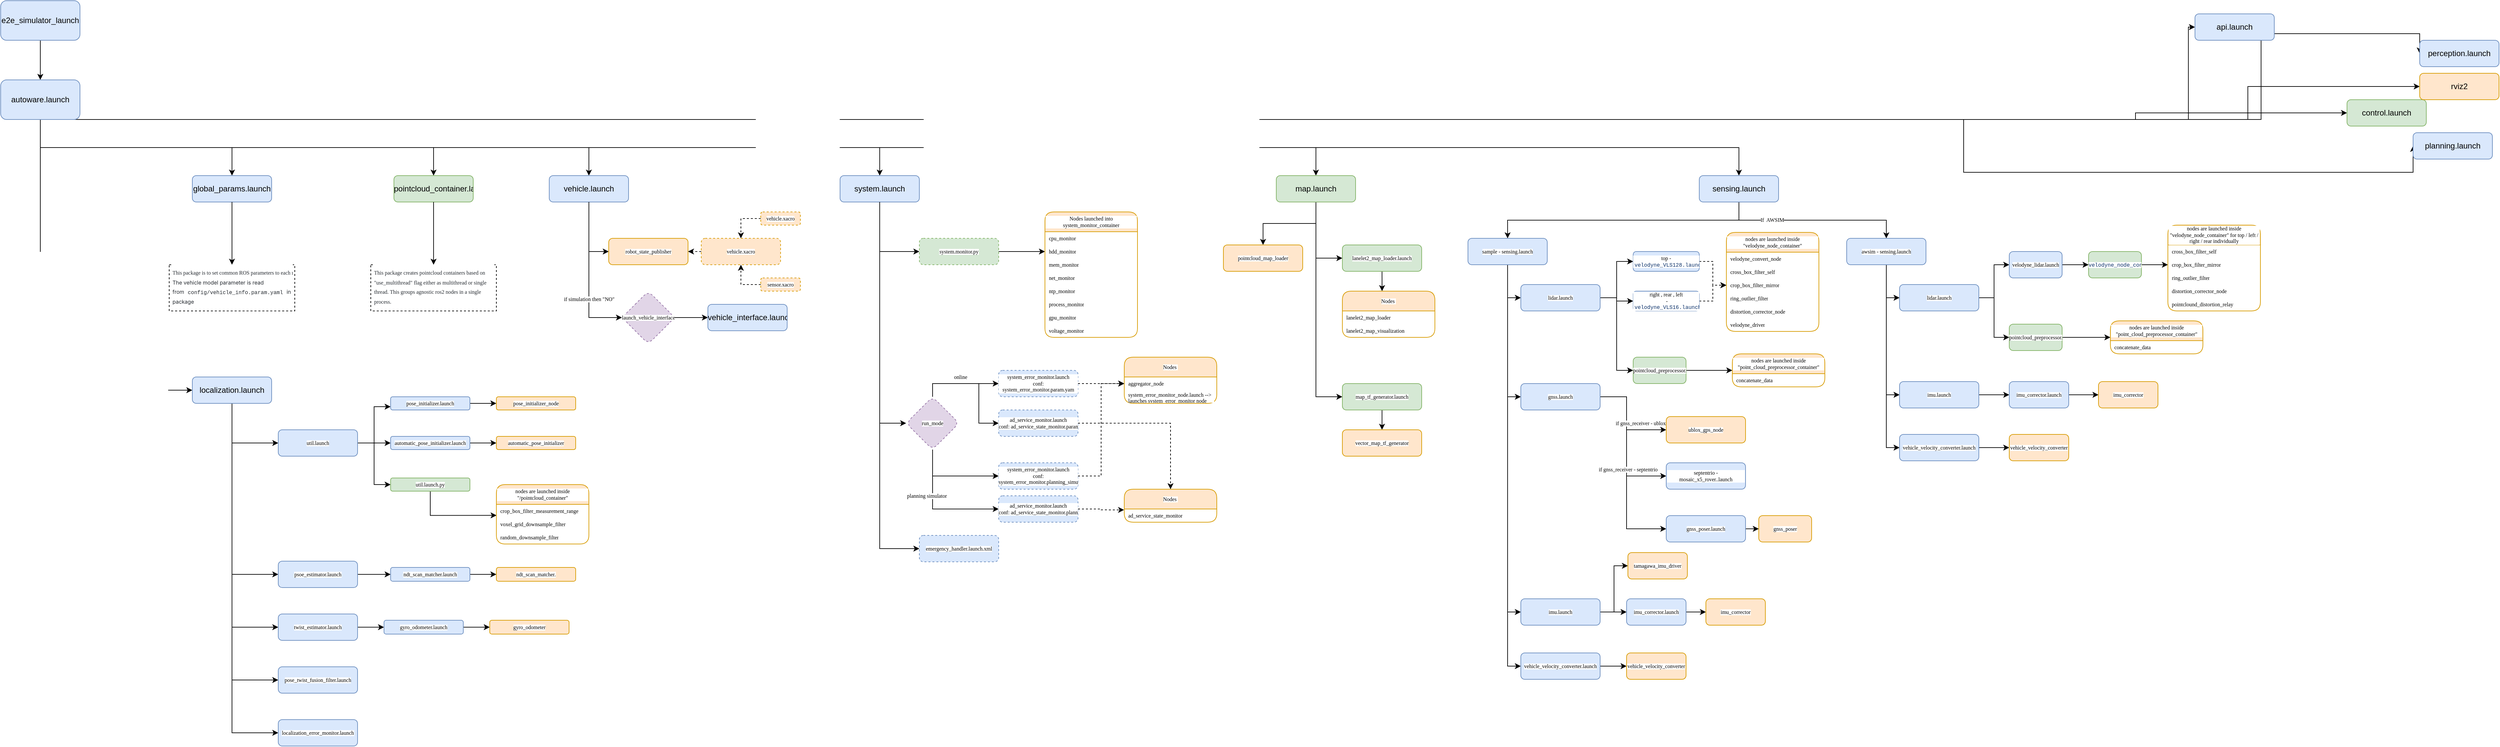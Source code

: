 <mxfile version="20.5.3" type="github">
  <diagram id="JUfGVZ4YZZ3eZMazUjR8" name="Page-1">
    <mxGraphModel dx="2859" dy="763" grid="1" gridSize="10" guides="1" tooltips="1" connect="1" arrows="1" fold="0" page="1" pageScale="1" pageWidth="850" pageHeight="1100" math="0" shadow="0">
      <root>
        <mxCell id="0" />
        <object label="mine" c="" id="1">
          <mxCell parent="0" />
        </object>
        <mxCell id="z-h-IKz81wdwOY6-5DcS-9" style="edgeStyle=orthogonalEdgeStyle;rounded=0;orthogonalLoop=1;jettySize=auto;html=1;exitX=0.5;exitY=1;exitDx=0;exitDy=0;entryX=0.5;entryY=0;entryDx=0;entryDy=0;" edge="1" parent="1" source="z-h-IKz81wdwOY6-5DcS-1" target="z-h-IKz81wdwOY6-5DcS-6">
          <mxGeometry relative="1" as="geometry" />
        </mxCell>
        <UserObject label="e2e_simulator_launch" link="https://github.com/autowarefoundation/autoware_launch/blob/main/autoware_launch/launch/e2e_simulator.launch.xml" id="z-h-IKz81wdwOY6-5DcS-1">
          <mxCell style="rounded=1;whiteSpace=wrap;html=1;glass=0;sketch=0;fillColor=#dae8fc;strokeColor=#6c8ebf;" vertex="1" parent="1">
            <mxGeometry x="-990" y="30" width="120" height="60" as="geometry" />
          </mxCell>
        </UserObject>
        <mxCell id="z-h-IKz81wdwOY6-5DcS-29" style="edgeStyle=orthogonalEdgeStyle;rounded=0;orthogonalLoop=1;jettySize=auto;html=1;exitX=0.5;exitY=1;exitDx=0;exitDy=0;entryX=0;entryY=0.5;entryDx=0;entryDy=0;" edge="1" parent="1" source="z-h-IKz81wdwOY6-5DcS-6" target="z-h-IKz81wdwOY6-5DcS-19">
          <mxGeometry relative="1" as="geometry">
            <Array as="points">
              <mxPoint x="2430" y="210" />
              <mxPoint x="2430" y="80" />
              <mxPoint x="2670" y="80" />
            </Array>
          </mxGeometry>
        </mxCell>
        <mxCell id="z-h-IKz81wdwOY6-5DcS-30" style="edgeStyle=orthogonalEdgeStyle;rounded=0;orthogonalLoop=1;jettySize=auto;html=1;exitX=0.5;exitY=1;exitDx=0;exitDy=0;entryX=0;entryY=0.5;entryDx=0;entryDy=0;" edge="1" parent="1" source="z-h-IKz81wdwOY6-5DcS-6" target="z-h-IKz81wdwOY6-5DcS-20">
          <mxGeometry relative="1" as="geometry">
            <Array as="points">
              <mxPoint x="1980" y="210" />
              <mxPoint x="1980" y="290" />
            </Array>
          </mxGeometry>
        </mxCell>
        <mxCell id="z-h-IKz81wdwOY6-5DcS-31" style="edgeStyle=orthogonalEdgeStyle;rounded=0;orthogonalLoop=1;jettySize=auto;html=1;exitX=0.5;exitY=1;exitDx=0;exitDy=0;entryX=0;entryY=0.5;entryDx=0;entryDy=0;" edge="1" parent="1" source="z-h-IKz81wdwOY6-5DcS-6" target="z-h-IKz81wdwOY6-5DcS-21">
          <mxGeometry relative="1" as="geometry">
            <Array as="points">
              <mxPoint x="2240" y="210" />
            </Array>
          </mxGeometry>
        </mxCell>
        <mxCell id="z-h-IKz81wdwOY6-5DcS-32" style="edgeStyle=orthogonalEdgeStyle;rounded=0;orthogonalLoop=1;jettySize=auto;html=1;exitX=0.5;exitY=1;exitDx=0;exitDy=0;entryX=0;entryY=0.5;entryDx=0;entryDy=0;" edge="1" parent="1" source="z-h-IKz81wdwOY6-5DcS-6" target="z-h-IKz81wdwOY6-5DcS-22">
          <mxGeometry relative="1" as="geometry">
            <Array as="points">
              <mxPoint x="2320" y="210" />
            </Array>
          </mxGeometry>
        </mxCell>
        <mxCell id="z-h-IKz81wdwOY6-5DcS-33" style="edgeStyle=orthogonalEdgeStyle;rounded=0;orthogonalLoop=1;jettySize=auto;html=1;exitX=0.5;exitY=1;exitDx=0;exitDy=0;entryX=0;entryY=0.5;entryDx=0;entryDy=0;" edge="1" parent="1" source="z-h-IKz81wdwOY6-5DcS-6" target="z-h-IKz81wdwOY6-5DcS-23">
          <mxGeometry relative="1" as="geometry">
            <Array as="points">
              <mxPoint x="2410" y="210" />
            </Array>
          </mxGeometry>
        </mxCell>
        <mxCell id="z-h-IKz81wdwOY6-5DcS-54" style="edgeStyle=orthogonalEdgeStyle;rounded=0;orthogonalLoop=1;jettySize=auto;html=1;exitX=0.5;exitY=1;exitDx=0;exitDy=0;entryX=0.5;entryY=0;entryDx=0;entryDy=0;fontFamily=Times New Roman;fontSize=8;" edge="1" parent="1" source="z-h-IKz81wdwOY6-5DcS-6" target="z-h-IKz81wdwOY6-5DcS-14">
          <mxGeometry relative="1" as="geometry" />
        </mxCell>
        <mxCell id="z-h-IKz81wdwOY6-5DcS-125" style="edgeStyle=orthogonalEdgeStyle;rounded=0;orthogonalLoop=1;jettySize=auto;html=1;exitX=0.5;exitY=1;exitDx=0;exitDy=0;shadow=0;fontFamily=Times New Roman;fontSize=8;" edge="1" parent="1" source="z-h-IKz81wdwOY6-5DcS-6" target="z-h-IKz81wdwOY6-5DcS-10">
          <mxGeometry relative="1" as="geometry" />
        </mxCell>
        <mxCell id="z-h-IKz81wdwOY6-5DcS-129" style="edgeStyle=orthogonalEdgeStyle;rounded=0;orthogonalLoop=1;jettySize=auto;html=1;exitX=0.5;exitY=1;exitDx=0;exitDy=0;shadow=0;fontFamily=Times New Roman;fontSize=8;" edge="1" parent="1" source="z-h-IKz81wdwOY6-5DcS-6" target="z-h-IKz81wdwOY6-5DcS-15">
          <mxGeometry relative="1" as="geometry" />
        </mxCell>
        <mxCell id="z-h-IKz81wdwOY6-5DcS-154" style="edgeStyle=orthogonalEdgeStyle;rounded=0;orthogonalLoop=1;jettySize=auto;html=1;exitX=0.5;exitY=1;exitDx=0;exitDy=0;shadow=0;fontFamily=Times New Roman;fontSize=8;" edge="1" parent="1" source="z-h-IKz81wdwOY6-5DcS-6" target="z-h-IKz81wdwOY6-5DcS-16">
          <mxGeometry relative="1" as="geometry" />
        </mxCell>
        <mxCell id="z-h-IKz81wdwOY6-5DcS-155" style="edgeStyle=orthogonalEdgeStyle;rounded=0;orthogonalLoop=1;jettySize=auto;html=1;exitX=0.5;exitY=1;exitDx=0;exitDy=0;shadow=0;fontFamily=Times New Roman;fontSize=8;" edge="1" parent="1" source="z-h-IKz81wdwOY6-5DcS-6" target="z-h-IKz81wdwOY6-5DcS-17">
          <mxGeometry relative="1" as="geometry" />
        </mxCell>
        <mxCell id="z-h-IKz81wdwOY6-5DcS-182" style="edgeStyle=orthogonalEdgeStyle;rounded=0;orthogonalLoop=1;jettySize=auto;html=1;exitX=0.5;exitY=1;exitDx=0;exitDy=0;entryX=0.5;entryY=0;entryDx=0;entryDy=0;shadow=0;fontFamily=Times New Roman;fontSize=8;" edge="1" parent="1" source="z-h-IKz81wdwOY6-5DcS-6" target="z-h-IKz81wdwOY6-5DcS-18">
          <mxGeometry relative="1" as="geometry" />
        </mxCell>
        <mxCell id="z-h-IKz81wdwOY6-5DcS-282" style="edgeStyle=orthogonalEdgeStyle;rounded=0;orthogonalLoop=1;jettySize=auto;html=1;exitX=0.5;exitY=1;exitDx=0;exitDy=0;entryX=0;entryY=0.5;entryDx=0;entryDy=0;shadow=0;fontFamily=Times New Roman;fontSize=8;" edge="1" parent="1" source="z-h-IKz81wdwOY6-5DcS-6" target="z-h-IKz81wdwOY6-5DcS-281">
          <mxGeometry relative="1" as="geometry" />
        </mxCell>
        <UserObject label="autoware.launch" link="https://github.com/autowarefoundation/autoware_launch/blob/main/autoware_launch/launch/autoware.launch.xml" linkTarget="_blank" id="z-h-IKz81wdwOY6-5DcS-6">
          <mxCell style="rounded=1;whiteSpace=wrap;html=1;glass=0;sketch=0;fillColor=#dae8fc;strokeColor=#6c8ebf;" vertex="1" parent="1">
            <mxGeometry x="-990" y="150" width="120" height="60" as="geometry" />
          </mxCell>
        </UserObject>
        <mxCell id="z-h-IKz81wdwOY6-5DcS-162" style="edgeStyle=orthogonalEdgeStyle;rounded=0;orthogonalLoop=1;jettySize=auto;html=1;exitX=0.5;exitY=1;exitDx=0;exitDy=0;shadow=0;fontFamily=Times New Roman;fontSize=8;" edge="1" parent="1" source="z-h-IKz81wdwOY6-5DcS-17" target="z-h-IKz81wdwOY6-5DcS-159">
          <mxGeometry relative="1" as="geometry" />
        </mxCell>
        <mxCell id="z-h-IKz81wdwOY6-5DcS-164" style="edgeStyle=orthogonalEdgeStyle;rounded=0;orthogonalLoop=1;jettySize=auto;html=1;exitX=0.5;exitY=1;exitDx=0;exitDy=0;entryX=0;entryY=0.5;entryDx=0;entryDy=0;shadow=0;fontFamily=Times New Roman;fontSize=8;" edge="1" parent="1" source="z-h-IKz81wdwOY6-5DcS-17" target="z-h-IKz81wdwOY6-5DcS-157">
          <mxGeometry relative="1" as="geometry">
            <Array as="points">
              <mxPoint x="1000" y="420" />
            </Array>
          </mxGeometry>
        </mxCell>
        <mxCell id="z-h-IKz81wdwOY6-5DcS-167" style="edgeStyle=orthogonalEdgeStyle;rounded=0;orthogonalLoop=1;jettySize=auto;html=1;exitX=0.5;exitY=1;exitDx=0;exitDy=0;entryX=0;entryY=0.5;entryDx=0;entryDy=0;shadow=0;fontFamily=Times New Roman;fontSize=8;" edge="1" parent="1" source="z-h-IKz81wdwOY6-5DcS-17" target="z-h-IKz81wdwOY6-5DcS-165">
          <mxGeometry relative="1" as="geometry" />
        </mxCell>
        <UserObject label="map.launch" link="https://github.com/autowarefoundation/autoware.universe/blob/main/launch/tier4_map_launch/launch/map.launch.xml" linkTarget="_blank" id="z-h-IKz81wdwOY6-5DcS-17">
          <mxCell style="rounded=1;whiteSpace=wrap;html=1;glass=0;sketch=0;fillColor=#d5e8d4;strokeColor=#82b366;" vertex="1" parent="1">
            <mxGeometry x="940" y="295" width="120" height="40" as="geometry" />
          </mxCell>
        </UserObject>
        <mxCell id="z-h-IKz81wdwOY6-5DcS-184" style="edgeStyle=orthogonalEdgeStyle;rounded=0;orthogonalLoop=1;jettySize=auto;html=1;exitX=0.5;exitY=1;exitDx=0;exitDy=0;shadow=0;fontFamily=Times New Roman;fontSize=8;" edge="1" parent="1" source="z-h-IKz81wdwOY6-5DcS-18" target="z-h-IKz81wdwOY6-5DcS-183">
          <mxGeometry relative="1" as="geometry" />
        </mxCell>
        <mxCell id="z-h-IKz81wdwOY6-5DcS-188" style="edgeStyle=orthogonalEdgeStyle;rounded=0;orthogonalLoop=1;jettySize=auto;html=1;exitX=0.5;exitY=1;exitDx=0;exitDy=0;shadow=0;fontFamily=Times New Roman;fontSize=8;" edge="1" parent="1" source="z-h-IKz81wdwOY6-5DcS-18" target="z-h-IKz81wdwOY6-5DcS-187">
          <mxGeometry relative="1" as="geometry">
            <mxPoint x="1534" y="335" as="sourcePoint" />
          </mxGeometry>
        </mxCell>
        <mxCell id="z-h-IKz81wdwOY6-5DcS-241" value="If&amp;nbsp; AWSIM" style="edgeLabel;html=1;align=center;verticalAlign=middle;resizable=0;points=[];fontSize=8;fontFamily=Times New Roman;" vertex="1" connectable="0" parent="z-h-IKz81wdwOY6-5DcS-188">
          <mxGeometry x="-0.441" y="2" relative="1" as="geometry">
            <mxPoint y="1" as="offset" />
          </mxGeometry>
        </mxCell>
        <UserObject label="sensing.launch" link="https://github.com/autowarefoundation/autoware.universe/blob/main/launch/tier4_sensing_launch/launch/sensing.launch.xml" linkTarget="_blank" id="z-h-IKz81wdwOY6-5DcS-18">
          <mxCell style="rounded=1;whiteSpace=wrap;html=1;glass=0;sketch=0;fillColor=#dae8fc;strokeColor=#6c8ebf;" vertex="1" parent="1">
            <mxGeometry x="1580" y="295" width="120" height="40" as="geometry" />
          </mxCell>
        </UserObject>
        <UserObject label="perception.launch" link="https://github.com/autowarefoundation/autoware.universe/blob/main/launch/tier4_perception_launch/launch/perception.launch.xml" linkTarget="_blank" id="z-h-IKz81wdwOY6-5DcS-19">
          <mxCell style="rounded=1;whiteSpace=wrap;html=1;glass=0;sketch=0;fillColor=#dae8fc;strokeColor=#6c8ebf;" vertex="1" parent="1">
            <mxGeometry x="2670" y="90" width="120" height="40" as="geometry" />
          </mxCell>
        </UserObject>
        <UserObject label="planning.launch" link="https://github.com/autowarefoundation/autoware.universe/blob/main/launch/tier4_planning_launch/launch/planning.launch.xml" linkTarget="_blank" id="z-h-IKz81wdwOY6-5DcS-20">
          <mxCell style="rounded=1;whiteSpace=wrap;html=1;glass=0;sketch=0;fillColor=#dae8fc;strokeColor=#6c8ebf;" vertex="1" parent="1">
            <mxGeometry x="2660" y="230" width="120" height="40" as="geometry" />
          </mxCell>
        </UserObject>
        <UserObject label="control.launch" link="https://github.com/autowarefoundation/autoware.universe/blob/main/launch/tier4_control_launch/launch/control.launch.py" linkTarget="_blank" id="z-h-IKz81wdwOY6-5DcS-21">
          <mxCell style="rounded=1;whiteSpace=wrap;html=1;glass=0;sketch=0;fillColor=#d5e8d4;strokeColor=#82b366;" vertex="1" parent="1">
            <mxGeometry x="2560" y="180" width="120" height="40" as="geometry" />
          </mxCell>
        </UserObject>
        <UserObject label="api.launch" link="https://github.com/autowarefoundation/autoware.universe/blob/main/launch/tier4_autoware_api_launch/launch/autoware_api.launch.xml" linkTarget="_blank" id="z-h-IKz81wdwOY6-5DcS-22">
          <mxCell style="rounded=1;whiteSpace=wrap;html=1;glass=0;sketch=0;fillColor=#dae8fc;strokeColor=#6c8ebf;" vertex="1" parent="1">
            <mxGeometry x="2330" y="50" width="120" height="40" as="geometry" />
          </mxCell>
        </UserObject>
        <UserObject label="rviz2" link="https://github.com/autowarefoundation/autoware_launch/tree/main/autoware_launch/rviz" linkTarget="_blank" id="z-h-IKz81wdwOY6-5DcS-23">
          <mxCell style="rounded=1;whiteSpace=wrap;html=1;glass=0;sketch=0;fillColor=#ffe6cc;strokeColor=#d79b00;" vertex="1" parent="1">
            <mxGeometry x="2670" y="140" width="120" height="40" as="geometry" />
          </mxCell>
        </UserObject>
        <mxCell id="z-h-IKz81wdwOY6-5DcS-107" value="" style="group" vertex="1" connectable="0" parent="1">
          <mxGeometry x="-635" y="280" width="610" height="70" as="geometry" />
        </mxCell>
        <UserObject label="global_params.launch" link="https://github.com/autowarefoundation/autoware.universe/blob/main/common/global_parameter_loader/launch/global_params.launch.py" linkTarget="_blank" id="z-h-IKz81wdwOY6-5DcS-10">
          <mxCell style="rounded=1;whiteSpace=wrap;html=1;glass=0;sketch=0;fillColor=#dae8fc;strokeColor=#6c8ebf;" vertex="1" parent="z-h-IKz81wdwOY6-5DcS-107">
            <mxGeometry x="-65" y="15" width="120" height="40" as="geometry" />
          </mxCell>
        </UserObject>
        <mxCell id="z-h-IKz81wdwOY6-5DcS-106" value="" style="group" vertex="1" connectable="0" parent="z-h-IKz81wdwOY6-5DcS-107">
          <mxGeometry x="240" width="370" height="70" as="geometry" />
        </mxCell>
        <UserObject label="pointcloud_container.launch.py" link="https://github.com/autowarefoundation/autoware_launch/blob/main/autoware_launch/launch/pointcloud_container.launch.py" linkTarget="_blank" id="z-h-IKz81wdwOY6-5DcS-14">
          <mxCell style="rounded=1;html=1;glass=0;sketch=0;whiteSpace=wrap;fillOpacity=100;overflow=width;fillColor=#d5e8d4;strokeColor=#82b366;" vertex="1" parent="z-h-IKz81wdwOY6-5DcS-106">
            <mxGeometry y="15" width="120" height="40" as="geometry" />
          </mxCell>
        </UserObject>
        <UserObject label="vehicle.launch" link="https://github.com/autowarefoundation/autoware.universe/blob/main/launch/tier4_vehicle_launch/launch/vehicle.launch.xml" linkTarget="_blank" id="z-h-IKz81wdwOY6-5DcS-15">
          <mxCell style="rounded=1;whiteSpace=wrap;html=1;glass=0;sketch=0;fillColor=#dae8fc;strokeColor=#6c8ebf;" vertex="1" parent="z-h-IKz81wdwOY6-5DcS-106">
            <mxGeometry x="235" y="15" width="120" height="40" as="geometry" />
          </mxCell>
        </UserObject>
        <UserObject label="system.launch" link="https://github.com/autowarefoundation/autoware.universe/blob/main/launch/tier4_system_launch/launch/system.launch.xml" linkTarget="_blank" id="z-h-IKz81wdwOY6-5DcS-16">
          <mxCell style="rounded=1;whiteSpace=wrap;html=1;glass=0;sketch=0;fillColor=#dae8fc;strokeColor=#6c8ebf;" vertex="1" parent="1">
            <mxGeometry x="280" y="295" width="120" height="40" as="geometry" />
          </mxCell>
        </UserObject>
        <mxCell id="z-h-IKz81wdwOY6-5DcS-123" style="edgeStyle=orthogonalEdgeStyle;rounded=0;orthogonalLoop=1;jettySize=auto;html=1;exitX=1;exitY=0.5;exitDx=0;exitDy=0;entryX=0;entryY=0.5;entryDx=0;entryDy=0;shadow=0;fontFamily=Times New Roman;fontSize=8;" edge="1" parent="1" source="z-h-IKz81wdwOY6-5DcS-75" target="z-h-IKz81wdwOY6-5DcS-116">
          <mxGeometry relative="1" as="geometry" />
        </mxCell>
        <UserObject label="system.monitor.py" link="https://github.com/autowarefoundation/autoware.universe/blob/main/system/system_monitor/launch/system_monitor.launch.py" linkTarget="_blank" id="z-h-IKz81wdwOY6-5DcS-75">
          <mxCell style="rounded=1;whiteSpace=wrap;html=1;glass=0;sketch=0;fillColor=#d5e8d4;strokeColor=#82b366;dashed=1;labelBackgroundColor=#FFFFFF;fontFamily=Times New Roman;fontSize=8;" vertex="1" parent="1">
            <mxGeometry x="400" y="390" width="120" height="40" as="geometry" />
          </mxCell>
        </UserObject>
        <mxCell id="z-h-IKz81wdwOY6-5DcS-76" style="edgeStyle=orthogonalEdgeStyle;rounded=0;orthogonalLoop=1;jettySize=auto;html=1;exitX=0.5;exitY=1;exitDx=0;exitDy=0;shadow=0;fontFamily=Times New Roman;fontSize=8;" edge="1" parent="1" source="z-h-IKz81wdwOY6-5DcS-16" target="z-h-IKz81wdwOY6-5DcS-75">
          <mxGeometry relative="1" as="geometry">
            <Array as="points">
              <mxPoint x="340" y="410" />
            </Array>
          </mxGeometry>
        </mxCell>
        <UserObject label="emergency_handler.launch.xml" link="https://github.com/autowarefoundation/autoware.universe/blob/main/system/emergency_handler/launch/emergency_handler.launch.xml" linkTarget="_blank" id="z-h-IKz81wdwOY6-5DcS-94">
          <mxCell style="rounded=1;whiteSpace=wrap;html=1;glass=0;sketch=0;fillColor=#dae8fc;strokeColor=#6c8ebf;dashed=1;labelBackgroundColor=#FFFFFF;fontFamily=Times New Roman;fontSize=8;" vertex="1" parent="1">
            <mxGeometry x="400" y="840" width="120" height="40" as="geometry" />
          </mxCell>
        </UserObject>
        <mxCell id="z-h-IKz81wdwOY6-5DcS-97" style="edgeStyle=orthogonalEdgeStyle;rounded=0;orthogonalLoop=1;jettySize=auto;html=1;exitX=0.5;exitY=1;exitDx=0;exitDy=0;shadow=0;fontFamily=Times New Roman;fontSize=8;entryX=0;entryY=0.5;entryDx=0;entryDy=0;" edge="1" parent="1" source="z-h-IKz81wdwOY6-5DcS-16" target="z-h-IKz81wdwOY6-5DcS-94">
          <mxGeometry relative="1" as="geometry">
            <mxPoint x="430" y="1040" as="targetPoint" />
            <Array as="points">
              <mxPoint x="340" y="860" />
            </Array>
          </mxGeometry>
        </mxCell>
        <mxCell id="z-h-IKz81wdwOY6-5DcS-93" style="edgeStyle=orthogonalEdgeStyle;rounded=0;orthogonalLoop=1;jettySize=auto;html=1;exitX=0.5;exitY=1;exitDx=0;exitDy=0;entryX=0;entryY=0.5;entryDx=0;entryDy=0;shadow=0;fontFamily=Times New Roman;fontSize=8;" edge="1" parent="1" source="z-h-IKz81wdwOY6-5DcS-16" target="z-h-IKz81wdwOY6-5DcS-77">
          <mxGeometry relative="1" as="geometry">
            <Array as="points">
              <mxPoint x="340" y="670" />
            </Array>
          </mxGeometry>
        </mxCell>
        <mxCell id="z-h-IKz81wdwOY6-5DcS-108" value="" style="group" vertex="1" connectable="0" parent="1">
          <mxGeometry x="380" y="600" width="270" height="220" as="geometry" />
        </mxCell>
        <mxCell id="z-h-IKz81wdwOY6-5DcS-77" value="run_mode" style="rhombus;whiteSpace=wrap;html=1;rounded=1;glass=0;dashed=1;labelBackgroundColor=#FFFFFF;sketch=0;strokeColor=#9673a6;fontFamily=Times New Roman;fontSize=8;fillColor=#e1d5e7;" vertex="1" parent="z-h-IKz81wdwOY6-5DcS-108">
          <mxGeometry y="30" width="80" height="80" as="geometry" />
        </mxCell>
        <UserObject label="ad_service_monitor.launch&lt;br&gt;conf:&amp;nbsp;ad_service_state_monitor.param.yam" link="https://github.com/autowarefoundation/autoware.universe/blob/main/system/ad_service_state_monitor/launch/ad_service_state_monitor.launch.xml" linkTarget="_blank" id="z-h-IKz81wdwOY6-5DcS-79">
          <mxCell style="rounded=1;whiteSpace=wrap;html=1;glass=0;sketch=0;fillColor=#dae8fc;strokeColor=#6c8ebf;dashed=1;labelBackgroundColor=#FFFFFF;fontFamily=Times New Roman;fontSize=8;overflow=width;" vertex="1" parent="z-h-IKz81wdwOY6-5DcS-108">
            <mxGeometry x="140" y="50" width="120" height="40" as="geometry" />
          </mxCell>
        </UserObject>
        <mxCell id="z-h-IKz81wdwOY6-5DcS-80" style="edgeStyle=orthogonalEdgeStyle;rounded=0;orthogonalLoop=1;jettySize=auto;html=1;exitX=0.5;exitY=0;exitDx=0;exitDy=0;entryX=0;entryY=0.5;entryDx=0;entryDy=0;shadow=0;fontFamily=Times New Roman;fontSize=8;" edge="1" parent="z-h-IKz81wdwOY6-5DcS-108" source="z-h-IKz81wdwOY6-5DcS-77" target="z-h-IKz81wdwOY6-5DcS-79">
          <mxGeometry relative="1" as="geometry">
            <Array as="points">
              <mxPoint x="40" y="10" />
              <mxPoint x="110" y="10" />
              <mxPoint x="110" y="70" />
            </Array>
          </mxGeometry>
        </mxCell>
        <mxCell id="z-h-IKz81wdwOY6-5DcS-85" value="online" style="edgeLabel;html=1;align=center;verticalAlign=middle;resizable=0;points=[];fontSize=8;fontFamily=Times New Roman;" vertex="1" connectable="0" parent="z-h-IKz81wdwOY6-5DcS-80">
          <mxGeometry x="-0.267" y="4" relative="1" as="geometry">
            <mxPoint x="-4" y="-6" as="offset" />
          </mxGeometry>
        </mxCell>
        <UserObject label="ad_service_monitor.launch&lt;br&gt;conf:&amp;nbsp;ad_service_state_monitor.planning_simulation.param.yaml" link="https://github.com/autowarefoundation/autoware.universe/blob/main/system/ad_service_state_monitor/launch/ad_service_state_monitor.launch.xml" linkTarget="_blank" id="z-h-IKz81wdwOY6-5DcS-83">
          <mxCell style="rounded=1;whiteSpace=wrap;html=1;glass=0;sketch=0;fillColor=#dae8fc;strokeColor=#6c8ebf;dashed=1;labelBackgroundColor=#FFFFFF;fontFamily=Times New Roman;fontSize=8;overflow=width;" vertex="1" parent="z-h-IKz81wdwOY6-5DcS-108">
            <mxGeometry x="140" y="180" width="120" height="40" as="geometry" />
          </mxCell>
        </UserObject>
        <mxCell id="z-h-IKz81wdwOY6-5DcS-84" style="edgeStyle=orthogonalEdgeStyle;rounded=0;orthogonalLoop=1;jettySize=auto;html=1;exitX=0.5;exitY=1;exitDx=0;exitDy=0;entryX=0;entryY=0.5;entryDx=0;entryDy=0;shadow=0;fontFamily=Times New Roman;fontSize=8;" edge="1" parent="z-h-IKz81wdwOY6-5DcS-108" source="z-h-IKz81wdwOY6-5DcS-77" target="z-h-IKz81wdwOY6-5DcS-83">
          <mxGeometry relative="1" as="geometry">
            <Array as="points">
              <mxPoint x="40" y="200" />
            </Array>
          </mxGeometry>
        </mxCell>
        <mxCell id="z-h-IKz81wdwOY6-5DcS-86" value="planning simulator" style="edgeLabel;html=1;align=center;verticalAlign=middle;resizable=0;points=[];fontSize=8;fontFamily=Times New Roman;" vertex="1" connectable="0" parent="z-h-IKz81wdwOY6-5DcS-84">
          <mxGeometry x="0.545" y="1" relative="1" as="geometry">
            <mxPoint x="-66" y="-19" as="offset" />
          </mxGeometry>
        </mxCell>
        <UserObject label="system_error_monitor.launch&lt;br&gt;conf: system_error_monitor.param.yam" link="https://github.com/autowarefoundation/autoware.universe/blob/main/system/system_error_monitor/launch/system_error_monitor.launch.xml" linkTarget="_blank" id="z-h-IKz81wdwOY6-5DcS-87">
          <mxCell style="rounded=1;whiteSpace=wrap;html=1;glass=0;sketch=0;fillColor=#dae8fc;strokeColor=#6c8ebf;dashed=1;labelBackgroundColor=#FFFFFF;fontFamily=Times New Roman;fontSize=8;overflow=width;" vertex="1" parent="z-h-IKz81wdwOY6-5DcS-108">
            <mxGeometry x="140" y="-10" width="120" height="40" as="geometry" />
          </mxCell>
        </UserObject>
        <mxCell id="z-h-IKz81wdwOY6-5DcS-91" style="edgeStyle=orthogonalEdgeStyle;rounded=0;orthogonalLoop=1;jettySize=auto;html=1;exitX=0.5;exitY=0;exitDx=0;exitDy=0;entryX=0;entryY=0.5;entryDx=0;entryDy=0;shadow=0;fontFamily=Times New Roman;fontSize=8;" edge="1" parent="z-h-IKz81wdwOY6-5DcS-108" source="z-h-IKz81wdwOY6-5DcS-77" target="z-h-IKz81wdwOY6-5DcS-87">
          <mxGeometry relative="1" as="geometry" />
        </mxCell>
        <UserObject label="system_error_monitor.launch&lt;br&gt;conf: system_error_monitor.planning_simulation.param.yam" link="https://github.com/autowarefoundation/autoware.universe/blob/main/system/system_error_monitor/launch/system_error_monitor.launch.xml" linkTarget="_blank" id="z-h-IKz81wdwOY6-5DcS-88">
          <mxCell style="rounded=1;whiteSpace=wrap;html=1;glass=0;sketch=0;fillColor=#dae8fc;strokeColor=#6c8ebf;dashed=1;labelBackgroundColor=#FFFFFF;fontFamily=Times New Roman;fontSize=8;overflow=width;" vertex="1" parent="z-h-IKz81wdwOY6-5DcS-108">
            <mxGeometry x="140" y="130" width="120" height="40" as="geometry" />
          </mxCell>
        </UserObject>
        <mxCell id="z-h-IKz81wdwOY6-5DcS-92" style="edgeStyle=orthogonalEdgeStyle;rounded=0;orthogonalLoop=1;jettySize=auto;html=1;exitX=0.5;exitY=1;exitDx=0;exitDy=0;entryX=0;entryY=0.5;entryDx=0;entryDy=0;shadow=0;fontFamily=Times New Roman;fontSize=8;" edge="1" parent="z-h-IKz81wdwOY6-5DcS-108" source="z-h-IKz81wdwOY6-5DcS-77" target="z-h-IKz81wdwOY6-5DcS-88">
          <mxGeometry relative="1" as="geometry">
            <Array as="points">
              <mxPoint x="40" y="150" />
            </Array>
          </mxGeometry>
        </mxCell>
        <mxCell id="z-h-IKz81wdwOY6-5DcS-110" value="Nodes launched into system_monitor_container" style="swimlane;fontStyle=0;childLayout=stackLayout;horizontal=1;startSize=30;horizontalStack=0;resizeParent=1;resizeParentMax=0;resizeLast=0;collapsible=1;marginBottom=0;whiteSpace=wrap;html=1;rounded=1;glass=0;labelBackgroundColor=#FFFFFF;sketch=0;strokeColor=#d79b00;fontFamily=Times New Roman;fontSize=8;fillColor=#ffe6cc;" vertex="1" parent="1">
          <mxGeometry x="590" y="350" width="140" height="190" as="geometry" />
        </mxCell>
        <UserObject label="cpu_monitor" link="https://github.com/autowarefoundation/autoware.universe/blob/main/launch/tier4_system_launch/config/system_monitor/cpu_monitor.param.yaml" linkTarget="_blank" id="z-h-IKz81wdwOY6-5DcS-115">
          <mxCell style="text;strokeColor=none;fillColor=none;align=left;verticalAlign=middle;spacingLeft=4;spacingRight=4;overflow=hidden;points=[[0,0.5],[1,0.5]];portConstraint=eastwest;rotatable=0;whiteSpace=wrap;html=1;rounded=1;glass=0;labelBackgroundColor=#FFFFFF;sketch=0;fontFamily=Times New Roman;fontSize=8;" vertex="1" parent="z-h-IKz81wdwOY6-5DcS-110">
            <mxGeometry y="30" width="140" height="20" as="geometry" />
          </mxCell>
        </UserObject>
        <UserObject label="hdd_monitor" link="https://github.com/autowarefoundation/autoware.universe/blob/main/launch/tier4_system_launch/config/system_monitor/hdd_monitor.param.yaml" linkTarget="_blank" id="z-h-IKz81wdwOY6-5DcS-116">
          <mxCell style="text;strokeColor=none;fillColor=none;align=left;verticalAlign=middle;spacingLeft=4;spacingRight=4;overflow=hidden;points=[[0,0.5],[1,0.5]];portConstraint=eastwest;rotatable=0;whiteSpace=wrap;html=1;rounded=1;glass=0;dashed=1;labelBackgroundColor=#FFFFFF;sketch=0;fontFamily=Times New Roman;fontSize=8;" vertex="1" parent="z-h-IKz81wdwOY6-5DcS-110">
            <mxGeometry y="50" width="140" height="20" as="geometry" />
          </mxCell>
        </UserObject>
        <UserObject label="mem_monitor" link="https://github.com/autowarefoundation/autoware.universe/blob/main/launch/tier4_system_launch/config/system_monitor/mem_monitor.param.yaml" linkTarget="_blank" id="z-h-IKz81wdwOY6-5DcS-118">
          <mxCell style="text;align=left;verticalAlign=middle;spacingLeft=4;spacingRight=4;overflow=hidden;points=[[0,0.5],[1,0.5]];portConstraint=eastwest;rotatable=0;whiteSpace=wrap;html=1;rounded=1;glass=0;dashed=1;labelBackgroundColor=#FFFFFF;sketch=0;fontFamily=Times New Roman;fontSize=8;" vertex="1" parent="z-h-IKz81wdwOY6-5DcS-110">
            <mxGeometry y="70" width="140" height="20" as="geometry" />
          </mxCell>
        </UserObject>
        <UserObject label="net_monitor" link="https://github.com/autowarefoundation/autoware.universe/blob/main/launch/tier4_system_launch/config/system_monitor/net_monitor.param.yaml" linkTarget="_blank" id="z-h-IKz81wdwOY6-5DcS-117">
          <mxCell style="text;strokeColor=none;fillColor=none;align=left;verticalAlign=middle;spacingLeft=4;spacingRight=4;overflow=hidden;points=[[0,0.5],[1,0.5]];portConstraint=eastwest;rotatable=0;whiteSpace=wrap;html=1;rounded=1;glass=0;dashed=1;labelBackgroundColor=#FFFFFF;sketch=0;fontFamily=Times New Roman;fontSize=8;" vertex="1" parent="z-h-IKz81wdwOY6-5DcS-110">
            <mxGeometry y="90" width="140" height="20" as="geometry" />
          </mxCell>
        </UserObject>
        <UserObject label="ntp_monitor" link="https://github.com/autowarefoundation/autoware.universe/blob/main/launch/tier4_system_launch/config/system_monitor/ntp_monitor.param.yaml" linkTarget="_blank" id="z-h-IKz81wdwOY6-5DcS-122">
          <mxCell style="text;strokeColor=none;fillColor=none;align=left;verticalAlign=middle;spacingLeft=4;spacingRight=4;overflow=hidden;points=[[0,0.5],[1,0.5]];portConstraint=eastwest;rotatable=0;whiteSpace=wrap;html=1;rounded=1;glass=0;dashed=1;labelBackgroundColor=#FFFFFF;sketch=0;fontFamily=Times New Roman;fontSize=8;" vertex="1" parent="z-h-IKz81wdwOY6-5DcS-110">
            <mxGeometry y="110" width="140" height="20" as="geometry" />
          </mxCell>
        </UserObject>
        <UserObject label="process_monitor" link="https://github.com/autowarefoundation/autoware.universe/blob/main/launch/tier4_system_launch/config/system_monitor/process_monitor.param.yaml" linkTarget="_blank" id="z-h-IKz81wdwOY6-5DcS-121">
          <mxCell style="text;strokeColor=none;fillColor=none;align=left;verticalAlign=middle;spacingLeft=4;spacingRight=4;overflow=hidden;points=[[0,0.5],[1,0.5]];portConstraint=eastwest;rotatable=0;whiteSpace=wrap;html=1;rounded=1;glass=0;dashed=1;labelBackgroundColor=#FFFFFF;sketch=0;fontFamily=Times New Roman;fontSize=8;" vertex="1" parent="z-h-IKz81wdwOY6-5DcS-110">
            <mxGeometry y="130" width="140" height="20" as="geometry" />
          </mxCell>
        </UserObject>
        <UserObject label="gpu_monitor" link="https://github.com/autowarefoundation/autoware.universe/blob/main/launch/tier4_system_launch/config/system_monitor/gpu_monitor.param.yaml" linkTarget="_blank" id="z-h-IKz81wdwOY6-5DcS-120">
          <mxCell style="text;strokeColor=none;fillColor=none;align=left;verticalAlign=middle;spacingLeft=4;spacingRight=4;overflow=hidden;points=[[0,0.5],[1,0.5]];portConstraint=eastwest;rotatable=0;whiteSpace=wrap;html=1;rounded=1;glass=0;dashed=1;labelBackgroundColor=#FFFFFF;sketch=0;fontFamily=Times New Roman;fontSize=8;" vertex="1" parent="z-h-IKz81wdwOY6-5DcS-110">
            <mxGeometry y="150" width="140" height="20" as="geometry" />
          </mxCell>
        </UserObject>
        <UserObject label="voltage_monitor" link="https://github.com/autowarefoundation/autoware.universe/blob/main/launch/tier4_system_launch/config/system_monitor/voltage_monitor.param.yaml" linkTarget="_blank" id="z-h-IKz81wdwOY6-5DcS-119">
          <mxCell style="text;strokeColor=none;fillColor=none;align=left;verticalAlign=middle;spacingLeft=4;spacingRight=4;overflow=hidden;points=[[0,0.5],[1,0.5]];portConstraint=eastwest;rotatable=0;whiteSpace=wrap;html=1;rounded=1;glass=0;dashed=1;labelBackgroundColor=#FFFFFF;sketch=0;fontFamily=Times New Roman;fontSize=8;" vertex="1" parent="z-h-IKz81wdwOY6-5DcS-110">
            <mxGeometry y="170" width="140" height="20" as="geometry" />
          </mxCell>
        </UserObject>
        <UserObject label="&lt;font style=&quot;&quot;&gt;&lt;br&gt;&lt;span style=&quot;font-size: 8px; color: rgb(36, 41, 47);&quot;&gt;This package is to set common ROS parameters to each node.&lt;br&gt;&lt;/span&gt;&lt;font style=&quot;font-size: 8px;&quot;&gt;&lt;span style=&quot;color: rgb(36, 41, 47); font-family: -apple-system, BlinkMacSystemFont, &amp;quot;Segoe UI&amp;quot;, Helvetica, Arial, sans-serif, &amp;quot;Apple Color Emoji&amp;quot;, &amp;quot;Segoe UI Emoji&amp;quot;;&quot;&gt;The vehicle model parameter is read from&amp;nbsp;&lt;/span&gt;&lt;code style=&quot;box-sizing: border-box; font-family: ui-monospace, SFMono-Regular, &amp;quot;SF Mono&amp;quot;, Menlo, Consolas, &amp;quot;Liberation Mono&amp;quot;, monospace; padding: 0.2em 0.4em; margin: 0px; background-color: var(--color-neutral-muted); border-radius: 6px; color: rgb(36, 41, 47);&quot;&gt;config/vehicle_info.param.yaml&lt;/code&gt;&lt;span style=&quot;color: rgb(36, 41, 47); font-family: -apple-system, BlinkMacSystemFont, &amp;quot;Segoe UI&amp;quot;, Helvetica, Arial, sans-serif, &amp;quot;Apple Color Emoji&amp;quot;, &amp;quot;Segoe UI Emoji&amp;quot;;&quot;&gt;&amp;nbsp;in&amp;nbsp;&lt;/span&gt;&lt;code style=&quot;box-sizing: border-box; font-family: ui-monospace, SFMono-Regular, &amp;quot;SF Mono&amp;quot;, Menlo, Consolas, &amp;quot;Liberation Mono&amp;quot;, monospace; padding: 0.2em 0.4em; margin: 0px; background-color: var(--color-neutral-muted); border-radius: 6px; color: rgb(36, 41, 47);&quot;&gt;vehicle_model&lt;/code&gt;&lt;span style=&quot;color: rgb(36, 41, 47); font-family: -apple-system, BlinkMacSystemFont, &amp;quot;Segoe UI&amp;quot;, Helvetica, Arial, sans-serif, &amp;quot;Apple Color Emoji&amp;quot;, &amp;quot;Segoe UI Emoji&amp;quot;;&quot;&gt;_description package&lt;/span&gt;&lt;/font&gt;&lt;br&gt;&lt;/font&gt;" link="https://github.com/autowarefoundation/autoware.universe/tree/main/common/global_parameter_loader" linkTarget="_blank" id="z-h-IKz81wdwOY6-5DcS-50">
          <mxCell style="text;html=1;strokeColor=default;fillColor=none;spacing=5;spacingTop=-20;whiteSpace=wrap;overflow=hidden;rounded=0;glass=0;labelBackgroundColor=#FFFFFF;sketch=0;fontFamily=Times New Roman;fontSize=12;dashed=1;" vertex="1" parent="1">
            <mxGeometry x="-735" y="430" width="190" height="70" as="geometry" />
          </mxCell>
        </UserObject>
        <UserObject label="&lt;font style=&quot;&quot;&gt;&lt;br&gt;&lt;font style=&quot;font-size: 8px;&quot;&gt;&lt;span style=&quot;color: rgb(36, 41, 47);&quot;&gt;This package creates pointcloud containers based on &quot;use_multithread&quot; flag either as multithread or single thread. This groups agnostic ros2 nodes in a single process.&amp;nbsp;&lt;/span&gt;&lt;/font&gt;&lt;br&gt;&lt;/font&gt;" link="https://github.com/autowarefoundation/autoware.universe/tree/main/common/global_parameter_loader" linkTarget="_blank" id="z-h-IKz81wdwOY6-5DcS-55">
          <mxCell style="text;html=1;strokeColor=default;fillColor=none;spacing=5;spacingTop=-20;whiteSpace=wrap;overflow=hidden;rounded=0;glass=0;labelBackgroundColor=#FFFFFF;sketch=0;fontFamily=Times New Roman;fontSize=12;dashed=1;" vertex="1" parent="1">
            <mxGeometry x="-430" y="430" width="190" height="70" as="geometry" />
          </mxCell>
        </UserObject>
        <mxCell id="z-h-IKz81wdwOY6-5DcS-56" style="edgeStyle=orthogonalEdgeStyle;rounded=0;orthogonalLoop=1;jettySize=auto;html=1;exitX=0.5;exitY=1;exitDx=0;exitDy=0;entryX=0.5;entryY=0;entryDx=0;entryDy=0;fontFamily=Times New Roman;fontSize=8;" edge="1" parent="1" source="z-h-IKz81wdwOY6-5DcS-14" target="z-h-IKz81wdwOY6-5DcS-55">
          <mxGeometry relative="1" as="geometry" />
        </mxCell>
        <mxCell id="z-h-IKz81wdwOY6-5DcS-126" style="edgeStyle=orthogonalEdgeStyle;rounded=0;orthogonalLoop=1;jettySize=auto;html=1;exitX=0.5;exitY=1;exitDx=0;exitDy=0;entryX=0.5;entryY=0;entryDx=0;entryDy=0;shadow=0;fontFamily=Times New Roman;fontSize=8;" edge="1" parent="1" source="z-h-IKz81wdwOY6-5DcS-10" target="z-h-IKz81wdwOY6-5DcS-50">
          <mxGeometry relative="1" as="geometry" />
        </mxCell>
        <mxCell id="z-h-IKz81wdwOY6-5DcS-58" style="edgeStyle=orthogonalEdgeStyle;rounded=0;orthogonalLoop=1;jettySize=auto;html=1;exitX=0.5;exitY=1;exitDx=0;exitDy=0;fontFamily=Times New Roman;fontSize=8;entryX=0;entryY=0.5;entryDx=0;entryDy=0;" edge="1" parent="1" source="z-h-IKz81wdwOY6-5DcS-15" target="z-h-IKz81wdwOY6-5DcS-57">
          <mxGeometry relative="1" as="geometry">
            <Array as="points">
              <mxPoint x="-100" y="410" />
            </Array>
          </mxGeometry>
        </mxCell>
        <mxCell id="z-h-IKz81wdwOY6-5DcS-69" style="edgeStyle=orthogonalEdgeStyle;rounded=0;orthogonalLoop=1;jettySize=auto;html=1;exitX=0.5;exitY=1;exitDx=0;exitDy=0;shadow=0;fontFamily=Times New Roman;fontSize=8;entryX=0;entryY=0.5;entryDx=0;entryDy=0;" edge="1" parent="1" source="z-h-IKz81wdwOY6-5DcS-15" target="z-h-IKz81wdwOY6-5DcS-68">
          <mxGeometry relative="1" as="geometry">
            <Array as="points">
              <mxPoint x="-100" y="510" />
            </Array>
          </mxGeometry>
        </mxCell>
        <mxCell id="z-h-IKz81wdwOY6-5DcS-74" value="if simulation then &quot;NO&quot;" style="edgeLabel;html=1;align=center;verticalAlign=middle;resizable=0;points=[];fontSize=8;fontFamily=Times New Roman;" vertex="1" connectable="0" parent="z-h-IKz81wdwOY6-5DcS-69">
          <mxGeometry x="-0.658" y="2" relative="1" as="geometry">
            <mxPoint x="-2" y="108" as="offset" />
          </mxGeometry>
        </mxCell>
        <UserObject label="robot_state_publisher" link="https://github.com/autowarefoundation/autoware.universe/blob/main/launch/tier4_vehicle_launch/launch/vehicle.launch.xml" linkTarget="_blank" id="z-h-IKz81wdwOY6-5DcS-57">
          <mxCell style="rounded=1;whiteSpace=wrap;html=1;glass=0;sketch=0;fillColor=#ffe6cc;strokeColor=#d79b00;labelBackgroundColor=#FFFFFF;fontFamily=Times New Roman;fontSize=8;" vertex="1" parent="1">
            <mxGeometry x="-70" y="390" width="120" height="40" as="geometry" />
          </mxCell>
        </UserObject>
        <mxCell id="z-h-IKz81wdwOY6-5DcS-65" style="edgeStyle=orthogonalEdgeStyle;rounded=0;orthogonalLoop=1;jettySize=auto;html=1;exitX=0;exitY=0.5;exitDx=0;exitDy=0;entryX=1;entryY=0.5;entryDx=0;entryDy=0;shadow=0;dashed=1;fontFamily=Times New Roman;fontSize=8;" edge="1" parent="1" source="z-h-IKz81wdwOY6-5DcS-59" target="z-h-IKz81wdwOY6-5DcS-57">
          <mxGeometry relative="1" as="geometry" />
        </mxCell>
        <UserObject label="vehicle.xacro" link="https://github.com/autowarefoundation/autoware.universe/blob/main/launch/tier4_vehicle_launch/urdf/vehicle.xacro" linkTarget="_blank" id="z-h-IKz81wdwOY6-5DcS-59">
          <mxCell style="rounded=1;whiteSpace=wrap;html=1;glass=0;sketch=0;fillColor=#ffe6cc;strokeColor=#d79b00;labelBackgroundColor=#FFFFFF;fontFamily=Times New Roman;fontSize=8;dashed=1;" vertex="1" parent="1">
            <mxGeometry x="70" y="390" width="120" height="40" as="geometry" />
          </mxCell>
        </UserObject>
        <mxCell id="z-h-IKz81wdwOY6-5DcS-66" style="edgeStyle=orthogonalEdgeStyle;rounded=0;orthogonalLoop=1;jettySize=auto;html=1;exitX=0;exitY=0.5;exitDx=0;exitDy=0;entryX=0.5;entryY=0;entryDx=0;entryDy=0;shadow=0;dashed=1;fontFamily=Times New Roman;fontSize=8;" edge="1" parent="1" source="z-h-IKz81wdwOY6-5DcS-62" target="z-h-IKz81wdwOY6-5DcS-59">
          <mxGeometry relative="1" as="geometry" />
        </mxCell>
        <UserObject label="vehicle.xacro" link="https://github.com/autowarefoundation/sample_vehicle_launch/blob/main/sample_vehicle_description/urdf/vehicle.xacro" linkTarget="_blank" id="z-h-IKz81wdwOY6-5DcS-62">
          <mxCell style="rounded=1;whiteSpace=wrap;html=1;glass=0;sketch=0;fillColor=#ffe6cc;strokeColor=#d79b00;dashed=1;labelBackgroundColor=#FFFFFF;fontFamily=Times New Roman;fontSize=8;" vertex="1" parent="1">
            <mxGeometry x="160" y="350" width="60" height="20" as="geometry" />
          </mxCell>
        </UserObject>
        <mxCell id="z-h-IKz81wdwOY6-5DcS-67" style="edgeStyle=orthogonalEdgeStyle;rounded=0;orthogonalLoop=1;jettySize=auto;html=1;exitX=0;exitY=0.5;exitDx=0;exitDy=0;entryX=0.5;entryY=1;entryDx=0;entryDy=0;shadow=0;dashed=1;fontFamily=Times New Roman;fontSize=8;" edge="1" parent="1" source="z-h-IKz81wdwOY6-5DcS-63" target="z-h-IKz81wdwOY6-5DcS-59">
          <mxGeometry relative="1" as="geometry" />
        </mxCell>
        <UserObject label="sensor.xacro" link="https://github.com/RobotecAI/awsim_sensor_kit_launch/blob/main/awsim_sensor_kit_description/urdf/sensors.xacro" linkTarget="_blank" id="z-h-IKz81wdwOY6-5DcS-63">
          <mxCell style="rounded=1;whiteSpace=wrap;html=1;glass=0;sketch=0;fillColor=#ffe6cc;strokeColor=#d79b00;dashed=1;labelBackgroundColor=#FFFFFF;fontFamily=Times New Roman;fontSize=8;" vertex="1" parent="1">
            <mxGeometry x="160" y="450" width="60" height="20" as="geometry" />
          </mxCell>
        </UserObject>
        <mxCell id="z-h-IKz81wdwOY6-5DcS-68" value="launch_vehicle_interface" style="rhombus;whiteSpace=wrap;html=1;rounded=1;glass=0;dashed=1;labelBackgroundColor=#FFFFFF;sketch=0;strokeColor=#9673a6;fontFamily=Times New Roman;fontSize=8;overflow=width;fillColor=#e1d5e7;" vertex="1" parent="1">
          <mxGeometry x="-50" y="470" width="80" height="80" as="geometry" />
        </mxCell>
        <UserObject label="vehicle_interface.launch" link="https://github.com/autowarefoundation/sample_vehicle_launch/blob/main/sample_vehicle_launch/launch/vehicle_interface.launch.xml" linkTarget="_blank" id="z-h-IKz81wdwOY6-5DcS-71">
          <mxCell style="rounded=1;whiteSpace=wrap;html=1;glass=0;sketch=0;fillColor=#dae8fc;strokeColor=#6c8ebf;fillOpacity=100;overflow=width;" vertex="1" parent="1">
            <mxGeometry x="80" y="490" width="120" height="40" as="geometry" />
          </mxCell>
        </UserObject>
        <mxCell id="z-h-IKz81wdwOY6-5DcS-72" style="edgeStyle=orthogonalEdgeStyle;rounded=0;orthogonalLoop=1;jettySize=auto;html=1;exitX=1;exitY=0.5;exitDx=0;exitDy=0;entryX=0;entryY=0.5;entryDx=0;entryDy=0;shadow=0;fontFamily=Times New Roman;fontSize=8;" edge="1" parent="1" source="z-h-IKz81wdwOY6-5DcS-68" target="z-h-IKz81wdwOY6-5DcS-71">
          <mxGeometry relative="1" as="geometry" />
        </mxCell>
        <mxCell id="z-h-IKz81wdwOY6-5DcS-133" value="Nodes&amp;nbsp;" style="swimlane;fontStyle=0;childLayout=stackLayout;horizontal=1;startSize=30;horizontalStack=0;resizeParent=1;resizeParentMax=0;resizeLast=0;collapsible=1;marginBottom=0;whiteSpace=wrap;html=1;rounded=1;glass=0;labelBackgroundColor=#FFFFFF;sketch=0;strokeColor=#d79b00;fontFamily=Times New Roman;fontSize=8;fillColor=#ffe6cc;" vertex="1" parent="1">
          <mxGeometry x="710" y="570" width="140" height="70" as="geometry" />
        </mxCell>
        <UserObject label="aggregator_node" link="https://github.com/autowarefoundation/autoware.universe/tree/main/system/system_error_monitor/config/diagnostic_aggregator" linkTarget="_blank" id="z-h-IKz81wdwOY6-5DcS-134">
          <mxCell style="text;strokeColor=none;fillColor=none;align=left;verticalAlign=middle;spacingLeft=4;spacingRight=4;overflow=hidden;points=[[0,0.5],[1,0.5]];portConstraint=eastwest;rotatable=0;whiteSpace=wrap;html=1;rounded=1;glass=0;labelBackgroundColor=#FFFFFF;sketch=0;fontFamily=Times New Roman;fontSize=8;" vertex="1" parent="z-h-IKz81wdwOY6-5DcS-133">
            <mxGeometry y="30" width="140" height="20" as="geometry" />
          </mxCell>
        </UserObject>
        <UserObject label="system_error_monitor_node.launch --&amp;gt; launches system_error_monitor node" link="https://github.com/autowarefoundation/autoware.universe/blob/main/system/system_error_monitor/launch/system_error_monitor_node.launch.xml" linkTarget="_blank" id="z-h-IKz81wdwOY6-5DcS-142">
          <mxCell style="text;strokeColor=none;fillColor=none;align=left;verticalAlign=middle;spacingLeft=4;spacingRight=4;overflow=hidden;points=[[0,0.5],[1,0.5]];portConstraint=eastwest;rotatable=0;whiteSpace=wrap;html=1;rounded=1;glass=0;labelBackgroundColor=#FFFFFF;sketch=0;fontFamily=Times New Roman;fontSize=8;" vertex="1" parent="z-h-IKz81wdwOY6-5DcS-133">
            <mxGeometry y="50" width="140" height="20" as="geometry" />
          </mxCell>
        </UserObject>
        <mxCell id="z-h-IKz81wdwOY6-5DcS-143" value="Nodes&amp;nbsp;" style="swimlane;fontStyle=0;childLayout=stackLayout;horizontal=1;startSize=30;horizontalStack=0;resizeParent=1;resizeParentMax=0;resizeLast=0;collapsible=1;marginBottom=0;whiteSpace=wrap;html=1;rounded=1;glass=0;labelBackgroundColor=#FFFFFF;sketch=0;strokeColor=#d79b00;fontFamily=Times New Roman;fontSize=8;fillColor=#ffe6cc;" vertex="1" parent="1">
          <mxGeometry x="710" y="770" width="140" height="50" as="geometry" />
        </mxCell>
        <UserObject label="ad_service_state_monitor" link="https://github.com/autowarefoundation/autoware.universe/tree/main/system/system_error_monitor/config/diagnostic_aggregator" linkTarget="_blank" id="z-h-IKz81wdwOY6-5DcS-144">
          <mxCell style="text;strokeColor=none;fillColor=none;align=left;verticalAlign=middle;spacingLeft=4;spacingRight=4;overflow=hidden;points=[[0,0.5],[1,0.5]];portConstraint=eastwest;rotatable=0;whiteSpace=wrap;html=1;rounded=1;glass=0;labelBackgroundColor=#FFFFFF;sketch=0;fontFamily=Times New Roman;fontSize=8;" vertex="1" parent="z-h-IKz81wdwOY6-5DcS-143">
            <mxGeometry y="30" width="140" height="20" as="geometry" />
          </mxCell>
        </UserObject>
        <mxCell id="z-h-IKz81wdwOY6-5DcS-146" style="edgeStyle=orthogonalEdgeStyle;rounded=0;orthogonalLoop=1;jettySize=auto;html=1;exitX=1;exitY=0.5;exitDx=0;exitDy=0;entryX=0;entryY=0.5;entryDx=0;entryDy=0;shadow=0;fontFamily=Times New Roman;fontSize=8;dashed=1;" edge="1" parent="1" source="z-h-IKz81wdwOY6-5DcS-87" target="z-h-IKz81wdwOY6-5DcS-134">
          <mxGeometry relative="1" as="geometry" />
        </mxCell>
        <mxCell id="z-h-IKz81wdwOY6-5DcS-149" style="edgeStyle=orthogonalEdgeStyle;rounded=0;orthogonalLoop=1;jettySize=auto;html=1;exitX=1;exitY=0.5;exitDx=0;exitDy=0;entryX=0;entryY=0.5;entryDx=0;entryDy=0;shadow=0;fontFamily=Times New Roman;fontSize=8;dashed=1;" edge="1" parent="1" source="z-h-IKz81wdwOY6-5DcS-88" target="z-h-IKz81wdwOY6-5DcS-134">
          <mxGeometry relative="1" as="geometry" />
        </mxCell>
        <mxCell id="z-h-IKz81wdwOY6-5DcS-150" style="edgeStyle=orthogonalEdgeStyle;rounded=0;orthogonalLoop=1;jettySize=auto;html=1;exitX=1;exitY=0.5;exitDx=0;exitDy=0;shadow=0;dashed=1;fontFamily=Times New Roman;fontSize=8;" edge="1" parent="1" source="z-h-IKz81wdwOY6-5DcS-79" target="z-h-IKz81wdwOY6-5DcS-143">
          <mxGeometry relative="1" as="geometry" />
        </mxCell>
        <mxCell id="z-h-IKz81wdwOY6-5DcS-153" style="edgeStyle=orthogonalEdgeStyle;rounded=0;orthogonalLoop=1;jettySize=auto;html=1;exitX=1;exitY=0.5;exitDx=0;exitDy=0;entryX=-0.002;entryY=0.067;entryDx=0;entryDy=0;entryPerimeter=0;shadow=0;dashed=1;fontFamily=Times New Roman;fontSize=8;" edge="1" parent="1" source="z-h-IKz81wdwOY6-5DcS-83" target="z-h-IKz81wdwOY6-5DcS-144">
          <mxGeometry relative="1" as="geometry" />
        </mxCell>
        <mxCell id="z-h-IKz81wdwOY6-5DcS-179" style="edgeStyle=orthogonalEdgeStyle;rounded=0;orthogonalLoop=1;jettySize=auto;html=1;exitX=0.5;exitY=1;exitDx=0;exitDy=0;entryX=0.429;entryY=0;entryDx=0;entryDy=0;entryPerimeter=0;shadow=0;fontFamily=Times New Roman;fontSize=8;" edge="1" parent="1" source="z-h-IKz81wdwOY6-5DcS-157" target="z-h-IKz81wdwOY6-5DcS-172">
          <mxGeometry relative="1" as="geometry" />
        </mxCell>
        <UserObject label="lanelet2_map_loader.launch" link="https://github.com/autowarefoundation/autoware.universe/blob/main/map/map_loader/launch/lanelet2_map_loader.launch.xml" linkTarget="_blank" id="z-h-IKz81wdwOY6-5DcS-157">
          <mxCell style="rounded=1;whiteSpace=wrap;html=1;glass=0;sketch=0;fillColor=#d5e8d4;strokeColor=#82b366;labelBackgroundColor=#FFFFFF;fontFamily=Times New Roman;fontSize=8;" vertex="1" parent="1">
            <mxGeometry x="1040" y="400" width="120" height="40" as="geometry" />
          </mxCell>
        </UserObject>
        <UserObject label="pointcloud_map_loader" link="https://github.com/autowarefoundation/autoware.universe/blob/main/launch/tier4_map_launch/launch/map.launch.xml" linkTarget="_blank" id="z-h-IKz81wdwOY6-5DcS-159">
          <mxCell style="rounded=1;whiteSpace=wrap;html=1;glass=0;sketch=0;fillColor=#ffe6cc;strokeColor=#d79b00;labelBackgroundColor=#FFFFFF;fontFamily=Times New Roman;fontSize=8;" vertex="1" parent="1">
            <mxGeometry x="860" y="400" width="120" height="40" as="geometry" />
          </mxCell>
        </UserObject>
        <mxCell id="z-h-IKz81wdwOY6-5DcS-181" style="edgeStyle=orthogonalEdgeStyle;rounded=0;orthogonalLoop=1;jettySize=auto;html=1;exitX=0.5;exitY=1;exitDx=0;exitDy=0;entryX=0.5;entryY=0;entryDx=0;entryDy=0;shadow=0;fontFamily=Times New Roman;fontSize=8;" edge="1" parent="1" source="z-h-IKz81wdwOY6-5DcS-165" target="z-h-IKz81wdwOY6-5DcS-168">
          <mxGeometry relative="1" as="geometry" />
        </mxCell>
        <UserObject label="map_tf_generator.launch" link="https://github.com/autowarefoundation/autoware.universe/blob/main/map/map_tf_generator/launch/map_tf_generator.launch.xml" linkTarget="_blank" id="z-h-IKz81wdwOY6-5DcS-165">
          <mxCell style="rounded=1;whiteSpace=wrap;html=1;glass=0;sketch=0;fillColor=#d5e8d4;strokeColor=#82b366;labelBackgroundColor=#FFFFFF;fontFamily=Times New Roman;fontSize=8;" vertex="1" parent="1">
            <mxGeometry x="1040" y="610" width="120" height="40" as="geometry" />
          </mxCell>
        </UserObject>
        <UserObject label="vector_map_tf_generator" linkTarget="_blank" id="z-h-IKz81wdwOY6-5DcS-168">
          <mxCell style="rounded=1;whiteSpace=wrap;html=1;glass=0;sketch=0;fillColor=#ffe6cc;strokeColor=#d79b00;labelBackgroundColor=#FFFFFF;fontFamily=Times New Roman;fontSize=8;" vertex="1" parent="1">
            <mxGeometry x="1040" y="680" width="120" height="40" as="geometry" />
          </mxCell>
        </UserObject>
        <mxCell id="z-h-IKz81wdwOY6-5DcS-172" value="Nodes&amp;nbsp;" style="swimlane;fontStyle=0;childLayout=stackLayout;horizontal=1;startSize=30;horizontalStack=0;resizeParent=1;resizeParentMax=0;resizeLast=0;collapsible=1;marginBottom=0;whiteSpace=wrap;html=1;rounded=1;glass=0;labelBackgroundColor=#FFFFFF;sketch=0;strokeColor=#d79b00;fontFamily=Times New Roman;fontSize=8;fillColor=#ffe6cc;" vertex="1" parent="1">
          <mxGeometry x="1040" y="470" width="140" height="70" as="geometry" />
        </mxCell>
        <UserObject label="lanelet2_map_loader" linkTarget="_blank" id="z-h-IKz81wdwOY6-5DcS-173">
          <mxCell style="text;strokeColor=none;fillColor=none;align=left;verticalAlign=middle;spacingLeft=4;spacingRight=4;overflow=hidden;points=[[0,0.5],[1,0.5]];portConstraint=eastwest;rotatable=0;whiteSpace=wrap;html=1;rounded=1;glass=0;labelBackgroundColor=#FFFFFF;sketch=0;fontFamily=Times New Roman;fontSize=8;" vertex="1" parent="z-h-IKz81wdwOY6-5DcS-172">
            <mxGeometry y="30" width="140" height="20" as="geometry" />
          </mxCell>
        </UserObject>
        <UserObject label="lanelet2_map_visualization" linkTarget="_blank" id="z-h-IKz81wdwOY6-5DcS-174">
          <mxCell style="text;strokeColor=none;fillColor=none;align=left;verticalAlign=middle;spacingLeft=4;spacingRight=4;overflow=hidden;points=[[0,0.5],[1,0.5]];portConstraint=eastwest;rotatable=0;whiteSpace=wrap;html=1;rounded=1;glass=0;labelBackgroundColor=#FFFFFF;sketch=0;fontFamily=Times New Roman;fontSize=8;" vertex="1" parent="z-h-IKz81wdwOY6-5DcS-172">
            <mxGeometry y="50" width="140" height="20" as="geometry" />
          </mxCell>
        </UserObject>
        <mxCell id="z-h-IKz81wdwOY6-5DcS-199" style="edgeStyle=orthogonalEdgeStyle;rounded=0;orthogonalLoop=1;jettySize=auto;html=1;exitX=0.5;exitY=1;exitDx=0;exitDy=0;entryX=0;entryY=0.5;entryDx=0;entryDy=0;shadow=0;fontFamily=Times New Roman;fontSize=8;" edge="1" parent="1" source="z-h-IKz81wdwOY6-5DcS-183" target="z-h-IKz81wdwOY6-5DcS-196">
          <mxGeometry relative="1" as="geometry" />
        </mxCell>
        <mxCell id="z-h-IKz81wdwOY6-5DcS-200" style="edgeStyle=orthogonalEdgeStyle;rounded=0;orthogonalLoop=1;jettySize=auto;html=1;exitX=0.5;exitY=1;exitDx=0;exitDy=0;entryX=0;entryY=0.5;entryDx=0;entryDy=0;shadow=0;fontFamily=Times New Roman;fontSize=8;" edge="1" parent="1" source="z-h-IKz81wdwOY6-5DcS-183" target="z-h-IKz81wdwOY6-5DcS-197">
          <mxGeometry relative="1" as="geometry" />
        </mxCell>
        <mxCell id="z-h-IKz81wdwOY6-5DcS-201" style="edgeStyle=orthogonalEdgeStyle;rounded=0;orthogonalLoop=1;jettySize=auto;html=1;exitX=0.5;exitY=1;exitDx=0;exitDy=0;entryX=0;entryY=0.5;entryDx=0;entryDy=0;shadow=0;fontFamily=Times New Roman;fontSize=8;" edge="1" parent="1" source="z-h-IKz81wdwOY6-5DcS-183" target="z-h-IKz81wdwOY6-5DcS-198">
          <mxGeometry relative="1" as="geometry" />
        </mxCell>
        <mxCell id="z-h-IKz81wdwOY6-5DcS-203" style="edgeStyle=orthogonalEdgeStyle;rounded=0;orthogonalLoop=1;jettySize=auto;html=1;exitX=0.5;exitY=1;exitDx=0;exitDy=0;entryX=0;entryY=0.5;entryDx=0;entryDy=0;shadow=0;fontFamily=Times New Roman;fontSize=8;" edge="1" parent="1" source="z-h-IKz81wdwOY6-5DcS-183" target="z-h-IKz81wdwOY6-5DcS-202">
          <mxGeometry relative="1" as="geometry" />
        </mxCell>
        <UserObject label="sample - sensing.launch" link="https://github.com/autowarefoundation/sample_sensor_kit_launch/blob/main/sample_sensor_kit_launch/launch/sensing.launch.xml" linkTarget="_blank" id="z-h-IKz81wdwOY6-5DcS-183">
          <mxCell style="rounded=1;whiteSpace=wrap;html=1;glass=0;sketch=0;fillColor=#dae8fc;strokeColor=#6c8ebf;labelBackgroundColor=#FFFFFF;fontFamily=Times New Roman;fontSize=8;" vertex="1" parent="1">
            <mxGeometry x="1230" y="390" width="120" height="40" as="geometry" />
          </mxCell>
        </UserObject>
        <mxCell id="z-h-IKz81wdwOY6-5DcS-190" style="edgeStyle=orthogonalEdgeStyle;rounded=0;orthogonalLoop=1;jettySize=auto;html=1;exitX=0.5;exitY=1;exitDx=0;exitDy=0;shadow=0;fontFamily=Times New Roman;fontSize=8;entryX=0;entryY=0.5;entryDx=0;entryDy=0;" edge="1" parent="1" source="z-h-IKz81wdwOY6-5DcS-187" target="z-h-IKz81wdwOY6-5DcS-189">
          <mxGeometry relative="1" as="geometry" />
        </mxCell>
        <mxCell id="z-h-IKz81wdwOY6-5DcS-193" style="edgeStyle=orthogonalEdgeStyle;rounded=0;orthogonalLoop=1;jettySize=auto;html=1;exitX=0.5;exitY=1;exitDx=0;exitDy=0;entryX=0;entryY=0.5;entryDx=0;entryDy=0;shadow=0;fontFamily=Times New Roman;fontSize=8;" edge="1" parent="1" source="z-h-IKz81wdwOY6-5DcS-187" target="z-h-IKz81wdwOY6-5DcS-191">
          <mxGeometry relative="1" as="geometry" />
        </mxCell>
        <mxCell id="z-h-IKz81wdwOY6-5DcS-195" style="edgeStyle=orthogonalEdgeStyle;rounded=0;orthogonalLoop=1;jettySize=auto;html=1;exitX=0.5;exitY=1;exitDx=0;exitDy=0;entryX=0;entryY=0.5;entryDx=0;entryDy=0;shadow=0;fontFamily=Times New Roman;fontSize=8;" edge="1" parent="1" source="z-h-IKz81wdwOY6-5DcS-187" target="z-h-IKz81wdwOY6-5DcS-194">
          <mxGeometry relative="1" as="geometry" />
        </mxCell>
        <UserObject label="awsim - sensing.launch" link="https://github.com/autowarefoundation/sample_sensor_kit_launch/blob/main/sample_sensor_kit_launch/launch/sensing.launch.xml" linkTarget="_blank" id="z-h-IKz81wdwOY6-5DcS-187">
          <mxCell style="rounded=1;whiteSpace=wrap;html=1;glass=0;sketch=0;fillColor=#dae8fc;strokeColor=#6c8ebf;labelBackgroundColor=#FFFFFF;fontFamily=Times New Roman;fontSize=8;" vertex="1" parent="1">
            <mxGeometry x="1803" y="390" width="120" height="40" as="geometry" />
          </mxCell>
        </UserObject>
        <mxCell id="z-h-IKz81wdwOY6-5DcS-211" style="edgeStyle=orthogonalEdgeStyle;rounded=0;orthogonalLoop=1;jettySize=auto;html=1;exitX=1;exitY=0.5;exitDx=0;exitDy=0;entryX=0;entryY=0.5;entryDx=0;entryDy=0;shadow=0;fontFamily=Times New Roman;fontSize=8;" edge="1" parent="1" source="z-h-IKz81wdwOY6-5DcS-189" target="z-h-IKz81wdwOY6-5DcS-210">
          <mxGeometry relative="1" as="geometry" />
        </mxCell>
        <mxCell id="z-h-IKz81wdwOY6-5DcS-212" style="edgeStyle=orthogonalEdgeStyle;rounded=0;orthogonalLoop=1;jettySize=auto;html=1;exitX=1;exitY=0.5;exitDx=0;exitDy=0;entryX=0;entryY=0.5;entryDx=0;entryDy=0;shadow=0;fontFamily=Times New Roman;fontSize=8;" edge="1" parent="1" source="z-h-IKz81wdwOY6-5DcS-189" target="z-h-IKz81wdwOY6-5DcS-204">
          <mxGeometry relative="1" as="geometry" />
        </mxCell>
        <UserObject label="lidar.launch" link="https://github.com/RobotecAI/awsim_sensor_kit_launch/blob/main/awsim_sensor_kit_launch/launch/lidar.launch.xml" linkTarget="_blank" id="z-h-IKz81wdwOY6-5DcS-189">
          <mxCell style="rounded=1;whiteSpace=wrap;html=1;glass=0;sketch=0;fillColor=#dae8fc;strokeColor=#6c8ebf;labelBackgroundColor=#FFFFFF;fontFamily=Times New Roman;fontSize=8;" vertex="1" parent="1">
            <mxGeometry x="1883" y="460" width="120" height="40" as="geometry" />
          </mxCell>
        </UserObject>
        <mxCell id="z-h-IKz81wdwOY6-5DcS-230" style="edgeStyle=orthogonalEdgeStyle;rounded=0;orthogonalLoop=1;jettySize=auto;html=1;exitX=1;exitY=0.5;exitDx=0;exitDy=0;shadow=0;fontFamily=Times New Roman;fontSize=8;" edge="1" parent="1" source="z-h-IKz81wdwOY6-5DcS-191" target="z-h-IKz81wdwOY6-5DcS-229">
          <mxGeometry relative="1" as="geometry" />
        </mxCell>
        <UserObject label="imu.launch" link="https://github.com/RobotecAI/awsim_sensor_kit_launch/blob/main/awsim_sensor_kit_launch/launch/imu.launch.xml" linkTarget="_blank" id="z-h-IKz81wdwOY6-5DcS-191">
          <mxCell style="rounded=1;whiteSpace=wrap;html=1;glass=0;sketch=0;fillColor=#dae8fc;strokeColor=#6c8ebf;labelBackgroundColor=#FFFFFF;fontFamily=Times New Roman;fontSize=8;" vertex="1" parent="1">
            <mxGeometry x="1883" y="607" width="120" height="40" as="geometry" />
          </mxCell>
        </UserObject>
        <mxCell id="z-h-IKz81wdwOY6-5DcS-234" style="edgeStyle=orthogonalEdgeStyle;rounded=0;orthogonalLoop=1;jettySize=auto;html=1;exitX=1;exitY=0.5;exitDx=0;exitDy=0;shadow=0;fontFamily=Times New Roman;fontSize=8;" edge="1" parent="1" source="z-h-IKz81wdwOY6-5DcS-194" target="z-h-IKz81wdwOY6-5DcS-233">
          <mxGeometry relative="1" as="geometry" />
        </mxCell>
        <UserObject label="vehicle_velocity_converter.launch" link="https://github.com/autowarefoundation/autoware.universe/blob/main/sensing/vehicle_velocity_converter/launch/vehicle_velocity_converter.launch.xml" linkTarget="_blank" id="z-h-IKz81wdwOY6-5DcS-194">
          <mxCell style="rounded=1;whiteSpace=wrap;html=1;glass=0;sketch=0;fillColor=#dae8fc;strokeColor=#6c8ebf;labelBackgroundColor=#FFFFFF;fontFamily=Times New Roman;fontSize=8;" vertex="1" parent="1">
            <mxGeometry x="1883" y="687" width="120" height="40" as="geometry" />
          </mxCell>
        </UserObject>
        <mxCell id="z-h-IKz81wdwOY6-5DcS-262" style="edgeStyle=orthogonalEdgeStyle;rounded=0;orthogonalLoop=1;jettySize=auto;html=1;exitX=1;exitY=0.5;exitDx=0;exitDy=0;entryX=0;entryY=0.5;entryDx=0;entryDy=0;shadow=0;fontFamily=Times New Roman;fontSize=8;" edge="1" parent="1" source="z-h-IKz81wdwOY6-5DcS-196" target="z-h-IKz81wdwOY6-5DcS-259">
          <mxGeometry relative="1" as="geometry">
            <Array as="points">
              <mxPoint x="1455" y="480" />
              <mxPoint x="1455" y="590" />
            </Array>
          </mxGeometry>
        </mxCell>
        <mxCell id="z-h-IKz81wdwOY6-5DcS-272" style="edgeStyle=orthogonalEdgeStyle;rounded=0;orthogonalLoop=1;jettySize=auto;html=1;exitX=1;exitY=0.5;exitDx=0;exitDy=0;entryX=0;entryY=0.5;entryDx=0;entryDy=0;shadow=0;fontFamily=Times New Roman;fontSize=8;" edge="1" parent="1" source="z-h-IKz81wdwOY6-5DcS-196" target="z-h-IKz81wdwOY6-5DcS-270">
          <mxGeometry relative="1" as="geometry" />
        </mxCell>
        <mxCell id="z-h-IKz81wdwOY6-5DcS-274" style="edgeStyle=orthogonalEdgeStyle;rounded=0;orthogonalLoop=1;jettySize=auto;html=1;exitX=1;exitY=0.5;exitDx=0;exitDy=0;shadow=0;fontFamily=Times New Roman;fontSize=8;" edge="1" parent="1" source="z-h-IKz81wdwOY6-5DcS-196" target="z-h-IKz81wdwOY6-5DcS-273">
          <mxGeometry relative="1" as="geometry" />
        </mxCell>
        <UserObject label="lidar.launch" link="https://github.com/autowarefoundation/sample_sensor_kit_launch/blob/main/sample_sensor_kit_launch/launch/lidar.launch.xml" linkTarget="_blank" id="z-h-IKz81wdwOY6-5DcS-196">
          <mxCell style="rounded=1;whiteSpace=wrap;html=1;glass=0;sketch=0;fillColor=#dae8fc;strokeColor=#6c8ebf;labelBackgroundColor=#FFFFFF;fontFamily=Times New Roman;fontSize=8;" vertex="1" parent="1">
            <mxGeometry x="1310" y="460" width="120" height="40" as="geometry" />
          </mxCell>
        </UserObject>
        <mxCell id="z-h-IKz81wdwOY6-5DcS-251" style="edgeStyle=orthogonalEdgeStyle;rounded=0;orthogonalLoop=1;jettySize=auto;html=1;exitX=1;exitY=0.5;exitDx=0;exitDy=0;shadow=0;fontFamily=Times New Roman;fontSize=8;" edge="1" parent="1" source="z-h-IKz81wdwOY6-5DcS-197" target="z-h-IKz81wdwOY6-5DcS-250">
          <mxGeometry relative="1" as="geometry">
            <Array as="points">
              <mxPoint x="1470" y="630" />
            </Array>
          </mxGeometry>
        </mxCell>
        <mxCell id="z-h-IKz81wdwOY6-5DcS-252" style="edgeStyle=orthogonalEdgeStyle;rounded=0;orthogonalLoop=1;jettySize=auto;html=1;exitX=1;exitY=0.5;exitDx=0;exitDy=0;entryX=0;entryY=0.5;entryDx=0;entryDy=0;shadow=0;fontFamily=Times New Roman;fontSize=8;" edge="1" parent="1" source="z-h-IKz81wdwOY6-5DcS-197" target="z-h-IKz81wdwOY6-5DcS-248">
          <mxGeometry relative="1" as="geometry">
            <Array as="points">
              <mxPoint x="1470" y="630" />
              <mxPoint x="1470" y="750" />
            </Array>
          </mxGeometry>
        </mxCell>
        <mxCell id="z-h-IKz81wdwOY6-5DcS-254" style="edgeStyle=orthogonalEdgeStyle;rounded=0;orthogonalLoop=1;jettySize=auto;html=1;exitX=1;exitY=0.5;exitDx=0;exitDy=0;entryX=0;entryY=0.5;entryDx=0;entryDy=0;shadow=0;fontFamily=Times New Roman;fontSize=8;" edge="1" parent="1" source="z-h-IKz81wdwOY6-5DcS-197" target="z-h-IKz81wdwOY6-5DcS-246">
          <mxGeometry relative="1" as="geometry">
            <Array as="points">
              <mxPoint x="1470" y="630" />
              <mxPoint x="1470" y="680" />
            </Array>
          </mxGeometry>
        </mxCell>
        <mxCell id="z-h-IKz81wdwOY6-5DcS-255" value="if gnss_receiver - ublox" style="edgeLabel;html=1;align=center;verticalAlign=middle;resizable=0;points=[];fontSize=8;fontFamily=Times New Roman;" vertex="1" connectable="0" parent="z-h-IKz81wdwOY6-5DcS-254">
          <mxGeometry x="0.471" y="1" relative="1" as="geometry">
            <mxPoint y="-9" as="offset" />
          </mxGeometry>
        </mxCell>
        <UserObject label="gnss.launch" link="https://github.com/autowarefoundation/sample_sensor_kit_launch/blob/main/sample_sensor_kit_launch/launch/gnss.launch.xml" linkTarget="_blank" id="z-h-IKz81wdwOY6-5DcS-197">
          <mxCell style="rounded=1;whiteSpace=wrap;html=1;glass=0;sketch=0;fillColor=#dae8fc;strokeColor=#6c8ebf;labelBackgroundColor=#FFFFFF;fontFamily=Times New Roman;fontSize=8;" vertex="1" parent="1">
            <mxGeometry x="1310" y="610" width="120" height="40" as="geometry" />
          </mxCell>
        </UserObject>
        <mxCell id="z-h-IKz81wdwOY6-5DcS-237" style="edgeStyle=orthogonalEdgeStyle;rounded=0;orthogonalLoop=1;jettySize=auto;html=1;exitX=1;exitY=0.5;exitDx=0;exitDy=0;shadow=0;fontFamily=Times New Roman;fontSize=8;" edge="1" parent="1" source="z-h-IKz81wdwOY6-5DcS-198" target="z-h-IKz81wdwOY6-5DcS-235">
          <mxGeometry relative="1" as="geometry" />
        </mxCell>
        <mxCell id="z-h-IKz81wdwOY6-5DcS-245" style="edgeStyle=orthogonalEdgeStyle;rounded=0;orthogonalLoop=1;jettySize=auto;html=1;exitX=1;exitY=0.5;exitDx=0;exitDy=0;entryX=0;entryY=0.5;entryDx=0;entryDy=0;shadow=0;fontFamily=Times New Roman;fontSize=8;" edge="1" parent="1" source="z-h-IKz81wdwOY6-5DcS-198" target="z-h-IKz81wdwOY6-5DcS-244">
          <mxGeometry relative="1" as="geometry" />
        </mxCell>
        <UserObject label="imu.launch" link="https://github.com/autowarefoundation/sample_sensor_kit_launch/blob/main/sample_sensor_kit_launch/launch/imu.launch.xml" linkTarget="_blank" id="z-h-IKz81wdwOY6-5DcS-198">
          <mxCell style="rounded=1;whiteSpace=wrap;html=1;glass=0;sketch=0;fillColor=#dae8fc;strokeColor=#6c8ebf;labelBackgroundColor=#FFFFFF;fontFamily=Times New Roman;fontSize=8;" vertex="1" parent="1">
            <mxGeometry x="1310" y="936" width="120" height="40" as="geometry" />
          </mxCell>
        </UserObject>
        <mxCell id="z-h-IKz81wdwOY6-5DcS-240" style="edgeStyle=orthogonalEdgeStyle;rounded=0;orthogonalLoop=1;jettySize=auto;html=1;exitX=1;exitY=0.5;exitDx=0;exitDy=0;entryX=0;entryY=0.5;entryDx=0;entryDy=0;shadow=0;fontFamily=Times New Roman;fontSize=8;" edge="1" parent="1" source="z-h-IKz81wdwOY6-5DcS-202" target="z-h-IKz81wdwOY6-5DcS-239">
          <mxGeometry relative="1" as="geometry" />
        </mxCell>
        <UserObject label="vehicle_velocity_converter.launch" link="https://github.com/autowarefoundation/autoware.universe/blob/main/sensing/vehicle_velocity_converter/launch/vehicle_velocity_converter.launch.xml" linkTarget="_blank" id="z-h-IKz81wdwOY6-5DcS-202">
          <mxCell style="rounded=1;whiteSpace=wrap;html=1;glass=0;sketch=0;fillColor=#dae8fc;strokeColor=#6c8ebf;labelBackgroundColor=#FFFFFF;fontFamily=Times New Roman;fontSize=8;" vertex="1" parent="1">
            <mxGeometry x="1310" y="1018" width="120" height="40" as="geometry" />
          </mxCell>
        </UserObject>
        <mxCell id="z-h-IKz81wdwOY6-5DcS-207" style="edgeStyle=orthogonalEdgeStyle;rounded=0;orthogonalLoop=1;jettySize=auto;html=1;exitX=1;exitY=0.5;exitDx=0;exitDy=0;shadow=0;fontFamily=Times New Roman;fontSize=8;" edge="1" parent="1" source="z-h-IKz81wdwOY6-5DcS-204" target="z-h-IKz81wdwOY6-5DcS-206">
          <mxGeometry relative="1" as="geometry" />
        </mxCell>
        <UserObject label="velodyne_lidar.launch" link="https://github.com/RobotecAI/awsim_sensor_kit_launch/blob/main/common_awsim_sensor_launch/launch/velodyne_lidar.launch.xml" linkTarget="_blank" id="z-h-IKz81wdwOY6-5DcS-204">
          <mxCell style="rounded=1;whiteSpace=wrap;html=1;glass=0;sketch=0;fillColor=#dae8fc;strokeColor=#6c8ebf;labelBackgroundColor=#FFFFFF;fontFamily=Times New Roman;fontSize=8;" vertex="1" parent="1">
            <mxGeometry x="2049" y="410" width="80" height="40" as="geometry" />
          </mxCell>
        </UserObject>
        <mxCell id="z-h-IKz81wdwOY6-5DcS-221" style="edgeStyle=orthogonalEdgeStyle;rounded=0;orthogonalLoop=1;jettySize=auto;html=1;exitX=1;exitY=0.5;exitDx=0;exitDy=0;entryX=0;entryY=0.5;entryDx=0;entryDy=0;shadow=0;fontFamily=Times New Roman;fontSize=8;" edge="1" parent="1" source="z-h-IKz81wdwOY6-5DcS-206" target="z-h-IKz81wdwOY6-5DcS-218">
          <mxGeometry relative="1" as="geometry" />
        </mxCell>
        <UserObject label="&lt;span style=&quot;color: rgb(10, 48, 105); font-family: ui-monospace, SFMono-Regular, &amp;quot;SF Mono&amp;quot;, Menlo, Consolas, &amp;quot;Liberation Mono&amp;quot;, monospace; text-align: start;&quot;&gt;&lt;font style=&quot;font-size: 8px;&quot;&gt;velodyne_node_container.launch&lt;/font&gt;&lt;/span&gt;" link="https://github.com/RobotecAI/awsim_sensor_kit_launch/blob/main/common_awsim_sensor_launch/launch/velodyne_node_container.launch.py" linkTarget="_blank" id="z-h-IKz81wdwOY6-5DcS-206">
          <mxCell style="rounded=1;whiteSpace=wrap;html=1;glass=0;sketch=0;fillColor=#d5e8d4;strokeColor=#82b366;labelBackgroundColor=#FFFFFF;fontFamily=Times New Roman;fontSize=8;overflow=width;" vertex="1" parent="1">
            <mxGeometry x="2169" y="410" width="80" height="40" as="geometry" />
          </mxCell>
        </UserObject>
        <mxCell id="z-h-IKz81wdwOY6-5DcS-228" style="edgeStyle=orthogonalEdgeStyle;rounded=0;orthogonalLoop=1;jettySize=auto;html=1;exitX=1;exitY=0.5;exitDx=0;exitDy=0;entryX=0;entryY=0.5;entryDx=0;entryDy=0;shadow=0;fontFamily=Times New Roman;fontSize=8;" edge="1" parent="1" source="z-h-IKz81wdwOY6-5DcS-210" target="z-h-IKz81wdwOY6-5DcS-222">
          <mxGeometry relative="1" as="geometry" />
        </mxCell>
        <UserObject label="pointcloud_preprocessor.launch" link="https://github.com/RobotecAI/awsim_sensor_kit_launch/blob/main/awsim_sensor_kit_launch/launch/pointcloud_preprocessor.launch.py" linkTarget="_blank" id="z-h-IKz81wdwOY6-5DcS-210">
          <mxCell style="rounded=1;whiteSpace=wrap;html=1;glass=0;sketch=0;fillColor=#d5e8d4;strokeColor=#82b366;labelBackgroundColor=#FFFFFF;fontFamily=Times New Roman;fontSize=8;overflow=width;" vertex="1" parent="1">
            <mxGeometry x="2049" y="520" width="80" height="40" as="geometry" />
          </mxCell>
        </UserObject>
        <mxCell id="z-h-IKz81wdwOY6-5DcS-213" value="nodes are launched inside &quot;velodyne_node_container&quot; for top / left / right / rear individually" style="swimlane;fontStyle=0;childLayout=stackLayout;horizontal=1;startSize=30;horizontalStack=0;resizeParent=1;resizeParentMax=0;resizeLast=0;collapsible=1;marginBottom=0;whiteSpace=wrap;html=1;rounded=1;glass=0;labelBackgroundColor=#FFFFFF;sketch=0;strokeColor=#d79b00;fontFamily=Times New Roman;fontSize=8;fillColor=#ffe6cc;" vertex="1" parent="1">
          <mxGeometry x="2289" y="370" width="140" height="130" as="geometry" />
        </mxCell>
        <mxCell id="z-h-IKz81wdwOY6-5DcS-214" value="cross_box_filter_self" style="text;strokeColor=none;fillColor=none;align=left;verticalAlign=middle;spacingLeft=4;spacingRight=4;overflow=hidden;points=[[0,0.5],[1,0.5]];portConstraint=eastwest;rotatable=0;whiteSpace=wrap;html=1;rounded=1;glass=0;labelBackgroundColor=#FFFFFF;sketch=0;fontFamily=Times New Roman;fontSize=8;" vertex="1" parent="z-h-IKz81wdwOY6-5DcS-213">
          <mxGeometry y="30" width="140" height="20" as="geometry" />
        </mxCell>
        <mxCell id="z-h-IKz81wdwOY6-5DcS-218" value="crop_box_filter_mirror" style="text;strokeColor=none;fillColor=none;align=left;verticalAlign=middle;spacingLeft=4;spacingRight=4;overflow=hidden;points=[[0,0.5],[1,0.5]];portConstraint=eastwest;rotatable=0;whiteSpace=wrap;html=1;rounded=1;glass=0;labelBackgroundColor=#FFFFFF;sketch=0;fontFamily=Times New Roman;fontSize=8;" vertex="1" parent="z-h-IKz81wdwOY6-5DcS-213">
          <mxGeometry y="50" width="140" height="20" as="geometry" />
        </mxCell>
        <mxCell id="z-h-IKz81wdwOY6-5DcS-217" value="ring_outlier_filter" style="text;strokeColor=none;fillColor=none;align=left;verticalAlign=middle;spacingLeft=4;spacingRight=4;overflow=hidden;points=[[0,0.5],[1,0.5]];portConstraint=eastwest;rotatable=0;whiteSpace=wrap;html=1;rounded=1;glass=0;labelBackgroundColor=#FFFFFF;sketch=0;fontFamily=Times New Roman;fontSize=8;" vertex="1" parent="z-h-IKz81wdwOY6-5DcS-213">
          <mxGeometry y="70" width="140" height="20" as="geometry" />
        </mxCell>
        <mxCell id="z-h-IKz81wdwOY6-5DcS-220" value="distortion_corrector_node" style="text;strokeColor=none;fillColor=none;align=left;verticalAlign=middle;spacingLeft=4;spacingRight=4;overflow=hidden;points=[[0,0.5],[1,0.5]];portConstraint=eastwest;rotatable=0;whiteSpace=wrap;html=1;rounded=1;glass=0;labelBackgroundColor=#FFFFFF;sketch=0;fontFamily=Times New Roman;fontSize=8;" vertex="1" parent="z-h-IKz81wdwOY6-5DcS-213">
          <mxGeometry y="90" width="140" height="20" as="geometry" />
        </mxCell>
        <mxCell id="z-h-IKz81wdwOY6-5DcS-219" value="pointclound_distortion_relay" style="text;strokeColor=none;fillColor=none;align=left;verticalAlign=middle;spacingLeft=4;spacingRight=4;overflow=hidden;points=[[0,0.5],[1,0.5]];portConstraint=eastwest;rotatable=0;whiteSpace=wrap;html=1;rounded=1;glass=0;labelBackgroundColor=#FFFFFF;sketch=0;fontFamily=Times New Roman;fontSize=8;" vertex="1" parent="z-h-IKz81wdwOY6-5DcS-213">
          <mxGeometry y="110" width="140" height="20" as="geometry" />
        </mxCell>
        <mxCell id="z-h-IKz81wdwOY6-5DcS-222" value="nodes are launched inside &quot;point_cloud_preprocessor_container&quot;" style="swimlane;fontStyle=0;childLayout=stackLayout;horizontal=1;startSize=30;horizontalStack=0;resizeParent=1;resizeParentMax=0;resizeLast=0;collapsible=1;marginBottom=0;whiteSpace=wrap;html=1;rounded=1;glass=0;labelBackgroundColor=#FFFFFF;sketch=0;strokeColor=#d79b00;fontFamily=Times New Roman;fontSize=8;fillColor=#ffe6cc;" vertex="1" parent="1">
          <mxGeometry x="2202" y="515" width="140" height="50" as="geometry" />
        </mxCell>
        <mxCell id="z-h-IKz81wdwOY6-5DcS-223" value="concatenate_data" style="text;strokeColor=none;fillColor=none;align=left;verticalAlign=middle;spacingLeft=4;spacingRight=4;overflow=hidden;points=[[0,0.5],[1,0.5]];portConstraint=eastwest;rotatable=0;whiteSpace=wrap;html=1;rounded=1;glass=0;labelBackgroundColor=#FFFFFF;sketch=0;fontFamily=Times New Roman;fontSize=8;" vertex="1" parent="z-h-IKz81wdwOY6-5DcS-222">
          <mxGeometry y="30" width="140" height="20" as="geometry" />
        </mxCell>
        <mxCell id="z-h-IKz81wdwOY6-5DcS-232" style="edgeStyle=orthogonalEdgeStyle;rounded=0;orthogonalLoop=1;jettySize=auto;html=1;exitX=1;exitY=0.5;exitDx=0;exitDy=0;shadow=0;fontFamily=Times New Roman;fontSize=8;" edge="1" parent="1" source="z-h-IKz81wdwOY6-5DcS-229" target="z-h-IKz81wdwOY6-5DcS-231">
          <mxGeometry relative="1" as="geometry" />
        </mxCell>
        <UserObject label="imu_corrector.launch" link="https://github.com/autowarefoundation/autoware.universe/blob/main/sensing/imu_corrector/launch/imu_corrector.launch.xml" linkTarget="_blank" id="z-h-IKz81wdwOY6-5DcS-229">
          <mxCell style="rounded=1;whiteSpace=wrap;html=1;glass=0;sketch=0;fillColor=#dae8fc;strokeColor=#6c8ebf;labelBackgroundColor=#FFFFFF;fontFamily=Times New Roman;fontSize=8;" vertex="1" parent="1">
            <mxGeometry x="2049" y="607" width="90" height="40" as="geometry" />
          </mxCell>
        </UserObject>
        <UserObject label="imu_corrector" linkTarget="_blank" id="z-h-IKz81wdwOY6-5DcS-231">
          <mxCell style="rounded=1;whiteSpace=wrap;html=1;glass=0;sketch=0;fillColor=#ffe6cc;strokeColor=#d79b00;labelBackgroundColor=#FFFFFF;fontFamily=Times New Roman;fontSize=8;" vertex="1" parent="1">
            <mxGeometry x="2184" y="607" width="90" height="40" as="geometry" />
          </mxCell>
        </UserObject>
        <UserObject label="vehicle_velocity_converter" linkTarget="_blank" id="z-h-IKz81wdwOY6-5DcS-233">
          <mxCell style="rounded=1;whiteSpace=wrap;html=1;glass=0;sketch=0;fillColor=#ffe6cc;strokeColor=#d79b00;labelBackgroundColor=#FFFFFF;fontFamily=Times New Roman;fontSize=8;" vertex="1" parent="1">
            <mxGeometry x="2049" y="687" width="90" height="40" as="geometry" />
          </mxCell>
        </UserObject>
        <mxCell id="z-h-IKz81wdwOY6-5DcS-238" style="edgeStyle=orthogonalEdgeStyle;rounded=0;orthogonalLoop=1;jettySize=auto;html=1;exitX=1;exitY=0.5;exitDx=0;exitDy=0;entryX=0;entryY=0.5;entryDx=0;entryDy=0;shadow=0;fontFamily=Times New Roman;fontSize=8;" edge="1" parent="1" source="z-h-IKz81wdwOY6-5DcS-235" target="z-h-IKz81wdwOY6-5DcS-236">
          <mxGeometry relative="1" as="geometry" />
        </mxCell>
        <UserObject label="imu_corrector.launch" link="https://github.com/autowarefoundation/autoware.universe/blob/main/sensing/imu_corrector/launch/imu_corrector.launch.xml" linkTarget="_blank" id="z-h-IKz81wdwOY6-5DcS-235">
          <mxCell style="rounded=1;whiteSpace=wrap;html=1;glass=0;sketch=0;fillColor=#dae8fc;strokeColor=#6c8ebf;labelBackgroundColor=#FFFFFF;fontFamily=Times New Roman;fontSize=8;" vertex="1" parent="1">
            <mxGeometry x="1470" y="936" width="90" height="40" as="geometry" />
          </mxCell>
        </UserObject>
        <UserObject label="imu_corrector" linkTarget="_blank" id="z-h-IKz81wdwOY6-5DcS-236">
          <mxCell style="rounded=1;whiteSpace=wrap;html=1;glass=0;sketch=0;fillColor=#ffe6cc;strokeColor=#d79b00;labelBackgroundColor=#FFFFFF;fontFamily=Times New Roman;fontSize=8;" vertex="1" parent="1">
            <mxGeometry x="1590" y="936" width="90" height="40" as="geometry" />
          </mxCell>
        </UserObject>
        <UserObject label="vehicle_velocity_converter" linkTarget="_blank" id="z-h-IKz81wdwOY6-5DcS-239">
          <mxCell style="rounded=1;whiteSpace=wrap;html=1;glass=0;sketch=0;fillColor=#ffe6cc;strokeColor=#d79b00;labelBackgroundColor=#FFFFFF;fontFamily=Times New Roman;fontSize=8;" vertex="1" parent="1">
            <mxGeometry x="1470" y="1018" width="90" height="40" as="geometry" />
          </mxCell>
        </UserObject>
        <UserObject label="tamagawa_imu_driver" linkTarget="_blank" id="z-h-IKz81wdwOY6-5DcS-244">
          <mxCell style="rounded=1;whiteSpace=wrap;html=1;glass=0;sketch=0;fillColor=#ffe6cc;strokeColor=#d79b00;labelBackgroundColor=#FFFFFF;fontFamily=Times New Roman;fontSize=8;" vertex="1" parent="1">
            <mxGeometry x="1472" y="866" width="90" height="40" as="geometry" />
          </mxCell>
        </UserObject>
        <UserObject label="ublox_gps_node" linkTarget="_blank" id="z-h-IKz81wdwOY6-5DcS-246">
          <mxCell style="rounded=1;whiteSpace=wrap;html=1;glass=0;sketch=0;fillColor=#ffe6cc;strokeColor=#d79b00;labelBackgroundColor=#FFFFFF;fontFamily=Times New Roman;fontSize=8;" vertex="1" parent="1">
            <mxGeometry x="1530" y="660" width="120" height="40" as="geometry" />
          </mxCell>
        </UserObject>
        <UserObject label="septentrio - mosaic_x5_rover..launch" link="https://github.com/autowarefoundation/sample_sensor_kit_launch/blob/main/sample_sensor_kit_launch/launch/gnss.launch.xml" linkTarget="_blank" id="z-h-IKz81wdwOY6-5DcS-248">
          <mxCell style="rounded=1;whiteSpace=wrap;html=1;glass=0;sketch=0;fillColor=#dae8fc;strokeColor=#6c8ebf;labelBackgroundColor=#FFFFFF;fontFamily=Times New Roman;fontSize=8;" vertex="1" parent="1">
            <mxGeometry x="1530" y="730" width="120" height="40" as="geometry" />
          </mxCell>
        </UserObject>
        <mxCell id="z-h-IKz81wdwOY6-5DcS-258" style="edgeStyle=orthogonalEdgeStyle;rounded=0;orthogonalLoop=1;jettySize=auto;html=1;exitX=1;exitY=0.5;exitDx=0;exitDy=0;shadow=0;fontFamily=Times New Roman;fontSize=8;" edge="1" parent="1" source="z-h-IKz81wdwOY6-5DcS-250" target="z-h-IKz81wdwOY6-5DcS-257">
          <mxGeometry relative="1" as="geometry" />
        </mxCell>
        <UserObject label="gnss_poser.launch" link="https://github.com/autowarefoundation/autoware.universe/blob/main/sensing/gnss_poser/launch/gnss_poser.launch.xml" linkTarget="_blank" id="z-h-IKz81wdwOY6-5DcS-250">
          <mxCell style="rounded=1;whiteSpace=wrap;html=1;glass=0;sketch=0;fillColor=#dae8fc;strokeColor=#6c8ebf;labelBackgroundColor=#FFFFFF;fontFamily=Times New Roman;fontSize=8;" vertex="1" parent="1">
            <mxGeometry x="1530" y="810" width="120" height="40" as="geometry" />
          </mxCell>
        </UserObject>
        <mxCell id="z-h-IKz81wdwOY6-5DcS-256" value="if gnss_receiver - septentrio" style="edgeLabel;html=1;align=center;verticalAlign=middle;resizable=0;points=[];fontSize=8;fontFamily=Times New Roman;" vertex="1" connectable="0" parent="1">
          <mxGeometry x="1472" y="740" as="geometry" />
        </mxCell>
        <UserObject label="gnss_poser" link="https://github.com/autowarefoundation/autoware.universe/blob/main/sensing/gnss_poser/launch/gnss_poser.launch.xml" linkTarget="_blank" id="z-h-IKz81wdwOY6-5DcS-257">
          <mxCell style="rounded=1;whiteSpace=wrap;html=1;glass=0;sketch=0;fillColor=#ffe6cc;strokeColor=#d79b00;labelBackgroundColor=#FFFFFF;fontFamily=Times New Roman;fontSize=8;" vertex="1" parent="1">
            <mxGeometry x="1670" y="810" width="80" height="40" as="geometry" />
          </mxCell>
        </UserObject>
        <mxCell id="z-h-IKz81wdwOY6-5DcS-263" style="edgeStyle=orthogonalEdgeStyle;rounded=0;orthogonalLoop=1;jettySize=auto;html=1;exitX=1;exitY=0.5;exitDx=0;exitDy=0;entryX=0;entryY=0.5;entryDx=0;entryDy=0;shadow=0;fontFamily=Times New Roman;fontSize=8;" edge="1" parent="1" source="z-h-IKz81wdwOY6-5DcS-259" target="z-h-IKz81wdwOY6-5DcS-260">
          <mxGeometry relative="1" as="geometry" />
        </mxCell>
        <UserObject label="pointcloud_preprocessor.launch" link="https://github.com/RobotecAI/awsim_sensor_kit_launch/blob/main/awsim_sensor_kit_launch/launch/pointcloud_preprocessor.launch.py" linkTarget="_blank" id="z-h-IKz81wdwOY6-5DcS-259">
          <mxCell style="rounded=1;whiteSpace=wrap;html=1;glass=0;sketch=0;fillColor=#d5e8d4;strokeColor=#82b366;labelBackgroundColor=#FFFFFF;fontFamily=Times New Roman;fontSize=8;overflow=width;" vertex="1" parent="1">
            <mxGeometry x="1480" y="570" width="80" height="40" as="geometry" />
          </mxCell>
        </UserObject>
        <mxCell id="z-h-IKz81wdwOY6-5DcS-260" value="nodes are launched inside &quot;point_cloud_preprocessor_container&quot;" style="swimlane;fontStyle=0;childLayout=stackLayout;horizontal=1;startSize=30;horizontalStack=0;resizeParent=1;resizeParentMax=0;resizeLast=0;collapsible=1;marginBottom=0;whiteSpace=wrap;html=1;rounded=1;glass=0;labelBackgroundColor=#FFFFFF;sketch=0;strokeColor=#d79b00;fontFamily=Times New Roman;fontSize=8;fillColor=#ffe6cc;" vertex="1" parent="1">
          <mxGeometry x="1630" y="565" width="140" height="50" as="geometry" />
        </mxCell>
        <mxCell id="z-h-IKz81wdwOY6-5DcS-261" value="concatenate_data" style="text;strokeColor=none;fillColor=none;align=left;verticalAlign=middle;spacingLeft=4;spacingRight=4;overflow=hidden;points=[[0,0.5],[1,0.5]];portConstraint=eastwest;rotatable=0;whiteSpace=wrap;html=1;rounded=1;glass=0;labelBackgroundColor=#FFFFFF;sketch=0;fontFamily=Times New Roman;fontSize=8;" vertex="1" parent="z-h-IKz81wdwOY6-5DcS-260">
          <mxGeometry y="30" width="140" height="20" as="geometry" />
        </mxCell>
        <mxCell id="z-h-IKz81wdwOY6-5DcS-264" value="nodes are launched inside &quot;velodyne_node_container&quot;" style="swimlane;fontStyle=0;childLayout=stackLayout;horizontal=1;startSize=30;horizontalStack=0;resizeParent=1;resizeParentMax=0;resizeLast=0;collapsible=1;marginBottom=0;whiteSpace=wrap;html=1;rounded=1;glass=0;labelBackgroundColor=#FFFFFF;sketch=0;strokeColor=#d79b00;fontFamily=Times New Roman;fontSize=8;fillColor=#ffe6cc;" vertex="1" parent="1">
          <mxGeometry x="1621" y="381" width="140" height="150" as="geometry" />
        </mxCell>
        <mxCell id="z-h-IKz81wdwOY6-5DcS-277" value="velodyne_convert_node" style="text;strokeColor=none;fillColor=none;align=left;verticalAlign=middle;spacingLeft=4;spacingRight=4;overflow=hidden;points=[[0,0.5],[1,0.5]];portConstraint=eastwest;rotatable=0;whiteSpace=wrap;html=1;rounded=1;glass=0;labelBackgroundColor=#FFFFFF;sketch=0;fontFamily=Times New Roman;fontSize=8;" vertex="1" parent="z-h-IKz81wdwOY6-5DcS-264">
          <mxGeometry y="30" width="140" height="20" as="geometry" />
        </mxCell>
        <mxCell id="z-h-IKz81wdwOY6-5DcS-265" value="cross_box_filter_self" style="text;strokeColor=none;fillColor=none;align=left;verticalAlign=middle;spacingLeft=4;spacingRight=4;overflow=hidden;points=[[0,0.5],[1,0.5]];portConstraint=eastwest;rotatable=0;whiteSpace=wrap;html=1;rounded=1;glass=0;labelBackgroundColor=#FFFFFF;sketch=0;fontFamily=Times New Roman;fontSize=8;" vertex="1" parent="z-h-IKz81wdwOY6-5DcS-264">
          <mxGeometry y="50" width="140" height="20" as="geometry" />
        </mxCell>
        <mxCell id="z-h-IKz81wdwOY6-5DcS-266" value="crop_box_filter_mirror" style="text;strokeColor=none;fillColor=none;align=left;verticalAlign=middle;spacingLeft=4;spacingRight=4;overflow=hidden;points=[[0,0.5],[1,0.5]];portConstraint=eastwest;rotatable=0;whiteSpace=wrap;html=1;rounded=1;glass=0;labelBackgroundColor=#FFFFFF;sketch=0;fontFamily=Times New Roman;fontSize=8;" vertex="1" parent="z-h-IKz81wdwOY6-5DcS-264">
          <mxGeometry y="70" width="140" height="20" as="geometry" />
        </mxCell>
        <mxCell id="z-h-IKz81wdwOY6-5DcS-267" value="ring_outlier_filter" style="text;strokeColor=none;fillColor=none;align=left;verticalAlign=middle;spacingLeft=4;spacingRight=4;overflow=hidden;points=[[0,0.5],[1,0.5]];portConstraint=eastwest;rotatable=0;whiteSpace=wrap;html=1;rounded=1;glass=0;labelBackgroundColor=#FFFFFF;sketch=0;fontFamily=Times New Roman;fontSize=8;" vertex="1" parent="z-h-IKz81wdwOY6-5DcS-264">
          <mxGeometry y="90" width="140" height="20" as="geometry" />
        </mxCell>
        <mxCell id="z-h-IKz81wdwOY6-5DcS-268" value="distortion_corrector_node" style="text;strokeColor=none;fillColor=none;align=left;verticalAlign=middle;spacingLeft=4;spacingRight=4;overflow=hidden;points=[[0,0.5],[1,0.5]];portConstraint=eastwest;rotatable=0;whiteSpace=wrap;html=1;rounded=1;glass=0;labelBackgroundColor=#FFFFFF;sketch=0;fontFamily=Times New Roman;fontSize=8;" vertex="1" parent="z-h-IKz81wdwOY6-5DcS-264">
          <mxGeometry y="110" width="140" height="20" as="geometry" />
        </mxCell>
        <mxCell id="z-h-IKz81wdwOY6-5DcS-269" value="velodyne_driver" style="text;strokeColor=none;fillColor=none;align=left;verticalAlign=middle;spacingLeft=4;spacingRight=4;overflow=hidden;points=[[0,0.5],[1,0.5]];portConstraint=eastwest;rotatable=0;whiteSpace=wrap;html=1;rounded=1;glass=0;labelBackgroundColor=#FFFFFF;sketch=0;fontFamily=Times New Roman;fontSize=8;" vertex="1" parent="z-h-IKz81wdwOY6-5DcS-264">
          <mxGeometry y="130" width="140" height="20" as="geometry" />
        </mxCell>
        <mxCell id="z-h-IKz81wdwOY6-5DcS-275" style="edgeStyle=orthogonalEdgeStyle;rounded=0;orthogonalLoop=1;jettySize=auto;html=1;exitX=1;exitY=0.5;exitDx=0;exitDy=0;entryX=0;entryY=0.5;entryDx=0;entryDy=0;shadow=0;fontFamily=Times New Roman;fontSize=8;dashed=1;" edge="1" parent="1" source="z-h-IKz81wdwOY6-5DcS-270" target="z-h-IKz81wdwOY6-5DcS-266">
          <mxGeometry relative="1" as="geometry" />
        </mxCell>
        <UserObject label="&lt;font style=&quot;font-size: 8px;&quot;&gt;top -&amp;nbsp;&lt;span style=&quot;color: rgb(10, 48, 105); font-family: ui-monospace, SFMono-Regular, &amp;quot;SF Mono&amp;quot;, Menlo, Consolas, &amp;quot;Liberation Mono&amp;quot;, monospace; text-align: start;&quot;&gt;velodyne_VLS128.launch.xml&lt;/span&gt;&lt;/font&gt;" link="https://github.com/autowarefoundation/sample_sensor_kit_launch/blob/main/common_sensor_launch/launch/velodyne_VLS128.launch.xml" linkTarget="_blank" id="z-h-IKz81wdwOY6-5DcS-270">
          <mxCell style="rounded=1;whiteSpace=wrap;html=1;glass=0;sketch=0;fillColor=#dae8fc;strokeColor=#6c8ebf;labelBackgroundColor=#FFFFFF;fontFamily=Times New Roman;fontSize=8;overflow=width;" vertex="1" parent="1">
            <mxGeometry x="1480" y="410" width="100" height="30" as="geometry" />
          </mxCell>
        </UserObject>
        <mxCell id="z-h-IKz81wdwOY6-5DcS-276" style="edgeStyle=orthogonalEdgeStyle;rounded=0;orthogonalLoop=1;jettySize=auto;html=1;exitX=1;exitY=0.5;exitDx=0;exitDy=0;entryX=0;entryY=0.5;entryDx=0;entryDy=0;shadow=0;fontFamily=Times New Roman;fontSize=8;dashed=1;" edge="1" parent="1" source="z-h-IKz81wdwOY6-5DcS-273" target="z-h-IKz81wdwOY6-5DcS-266">
          <mxGeometry relative="1" as="geometry" />
        </mxCell>
        <UserObject label="&lt;font style=&quot;font-size: 8px;&quot;&gt;right , rear , left&lt;br&gt;&amp;nbsp;-&amp;nbsp;&lt;span style=&quot;color: rgb(10, 48, 105); font-family: ui-monospace, SFMono-Regular, &amp;quot;SF Mono&amp;quot;, Menlo, Consolas, &amp;quot;Liberation Mono&amp;quot;, monospace; text-align: start;&quot;&gt;velodyne_VLS16.launch.xml&lt;/span&gt;&lt;/font&gt;" link="https://github.com/autowarefoundation/sample_sensor_kit_launch/blob/main/common_sensor_launch/launch/velodyne_VLP16.launch.xml" linkTarget="_blank" id="z-h-IKz81wdwOY6-5DcS-273">
          <mxCell style="rounded=1;whiteSpace=wrap;html=1;glass=0;sketch=0;fillColor=#dae8fc;strokeColor=#6c8ebf;labelBackgroundColor=#FFFFFF;fontFamily=Times New Roman;fontSize=8;overflow=width;" vertex="1" parent="1">
            <mxGeometry x="1480" y="470" width="100" height="30" as="geometry" />
          </mxCell>
        </UserObject>
        <mxCell id="z-h-IKz81wdwOY6-5DcS-292" style="edgeStyle=orthogonalEdgeStyle;rounded=0;orthogonalLoop=1;jettySize=auto;html=1;exitX=0.5;exitY=1;exitDx=0;exitDy=0;entryX=0;entryY=0.5;entryDx=0;entryDy=0;shadow=0;fontFamily=Times New Roman;fontSize=8;" edge="1" parent="1" source="z-h-IKz81wdwOY6-5DcS-281" target="z-h-IKz81wdwOY6-5DcS-285">
          <mxGeometry relative="1" as="geometry" />
        </mxCell>
        <mxCell id="z-h-IKz81wdwOY6-5DcS-294" style="edgeStyle=orthogonalEdgeStyle;rounded=0;orthogonalLoop=1;jettySize=auto;html=1;exitX=0.5;exitY=1;exitDx=0;exitDy=0;entryX=0;entryY=0.5;entryDx=0;entryDy=0;shadow=0;fontFamily=Times New Roman;fontSize=8;" edge="1" parent="1" source="z-h-IKz81wdwOY6-5DcS-281" target="z-h-IKz81wdwOY6-5DcS-287">
          <mxGeometry relative="1" as="geometry" />
        </mxCell>
        <mxCell id="z-h-IKz81wdwOY6-5DcS-295" style="edgeStyle=orthogonalEdgeStyle;rounded=0;orthogonalLoop=1;jettySize=auto;html=1;exitX=0.5;exitY=1;exitDx=0;exitDy=0;entryX=0;entryY=0.5;entryDx=0;entryDy=0;shadow=0;fontFamily=Times New Roman;fontSize=8;" edge="1" parent="1" source="z-h-IKz81wdwOY6-5DcS-281" target="z-h-IKz81wdwOY6-5DcS-289">
          <mxGeometry relative="1" as="geometry" />
        </mxCell>
        <mxCell id="z-h-IKz81wdwOY6-5DcS-296" style="edgeStyle=orthogonalEdgeStyle;rounded=0;orthogonalLoop=1;jettySize=auto;html=1;exitX=0.5;exitY=1;exitDx=0;exitDy=0;entryX=0;entryY=0.5;entryDx=0;entryDy=0;shadow=0;fontFamily=Times New Roman;fontSize=8;" edge="1" parent="1" source="z-h-IKz81wdwOY6-5DcS-281" target="z-h-IKz81wdwOY6-5DcS-290">
          <mxGeometry relative="1" as="geometry" />
        </mxCell>
        <mxCell id="z-h-IKz81wdwOY6-5DcS-298" style="edgeStyle=orthogonalEdgeStyle;rounded=0;orthogonalLoop=1;jettySize=auto;html=1;exitX=0.5;exitY=1;exitDx=0;exitDy=0;entryX=0;entryY=0.5;entryDx=0;entryDy=0;shadow=0;fontFamily=Times New Roman;fontSize=8;" edge="1" parent="1" source="z-h-IKz81wdwOY6-5DcS-281" target="z-h-IKz81wdwOY6-5DcS-291">
          <mxGeometry relative="1" as="geometry" />
        </mxCell>
        <UserObject label="localization.launch" link="https://github.com/autowarefoundation/autoware.universe/blob/main/launch/tier4_localization_launch/launch/localization.launch.xml" linkTarget="_blank" id="z-h-IKz81wdwOY6-5DcS-281">
          <mxCell style="rounded=1;whiteSpace=wrap;html=1;glass=0;sketch=0;fillColor=#dae8fc;strokeColor=#6c8ebf;" vertex="1" parent="1">
            <mxGeometry x="-700" y="600" width="120" height="40" as="geometry" />
          </mxCell>
        </UserObject>
        <mxCell id="z-h-IKz81wdwOY6-5DcS-305" style="edgeStyle=orthogonalEdgeStyle;rounded=0;orthogonalLoop=1;jettySize=auto;html=1;exitX=1;exitY=0.5;exitDx=0;exitDy=0;entryX=0;entryY=0.75;entryDx=0;entryDy=0;shadow=0;fontFamily=Times New Roman;fontSize=8;" edge="1" parent="1" source="z-h-IKz81wdwOY6-5DcS-285" target="z-h-IKz81wdwOY6-5DcS-299">
          <mxGeometry relative="1" as="geometry" />
        </mxCell>
        <mxCell id="z-h-IKz81wdwOY6-5DcS-308" style="edgeStyle=orthogonalEdgeStyle;rounded=0;orthogonalLoop=1;jettySize=auto;html=1;exitX=1;exitY=0.5;exitDx=0;exitDy=0;entryX=0;entryY=0.5;entryDx=0;entryDy=0;shadow=0;fontFamily=Times New Roman;fontSize=8;" edge="1" parent="1" source="z-h-IKz81wdwOY6-5DcS-285" target="z-h-IKz81wdwOY6-5DcS-301">
          <mxGeometry relative="1" as="geometry" />
        </mxCell>
        <mxCell id="z-h-IKz81wdwOY6-5DcS-309" style="edgeStyle=orthogonalEdgeStyle;rounded=0;orthogonalLoop=1;jettySize=auto;html=1;exitX=1;exitY=0.5;exitDx=0;exitDy=0;entryX=0;entryY=0.5;entryDx=0;entryDy=0;shadow=0;fontFamily=Times New Roman;fontSize=8;" edge="1" parent="1" source="z-h-IKz81wdwOY6-5DcS-285" target="z-h-IKz81wdwOY6-5DcS-303">
          <mxGeometry relative="1" as="geometry" />
        </mxCell>
        <UserObject label="util.launch" link="https://github.com/autowarefoundation/autoware.universe/blob/main/launch/tier4_localization_launch/launch/util/util.launch.xml" linkTarget="_blank" id="z-h-IKz81wdwOY6-5DcS-285">
          <mxCell style="rounded=1;whiteSpace=wrap;html=1;glass=0;sketch=0;fillColor=#dae8fc;strokeColor=#6c8ebf;labelBackgroundColor=#FFFFFF;fontFamily=Times New Roman;fontSize=8;" vertex="1" parent="1">
            <mxGeometry x="-570" y="680" width="120" height="40" as="geometry" />
          </mxCell>
        </UserObject>
        <mxCell id="z-h-IKz81wdwOY6-5DcS-324" style="edgeStyle=orthogonalEdgeStyle;rounded=0;orthogonalLoop=1;jettySize=auto;html=1;exitX=1;exitY=0.5;exitDx=0;exitDy=0;shadow=0;fontFamily=Times New Roman;fontSize=8;" edge="1" parent="1" source="z-h-IKz81wdwOY6-5DcS-287" target="z-h-IKz81wdwOY6-5DcS-323">
          <mxGeometry relative="1" as="geometry" />
        </mxCell>
        <UserObject label="psoe_estimator.launch" link="https://github.com/autowarefoundation/autoware.universe/blob/main/launch/tier4_localization_launch/launch/pose_estimator/pose_estimator.launch.xml" linkTarget="_blank" id="z-h-IKz81wdwOY6-5DcS-287">
          <mxCell style="rounded=1;whiteSpace=wrap;html=1;glass=0;sketch=0;fillColor=#dae8fc;strokeColor=#6c8ebf;labelBackgroundColor=#FFFFFF;fontFamily=Times New Roman;fontSize=8;" vertex="1" parent="1">
            <mxGeometry x="-570" y="879" width="120" height="40" as="geometry" />
          </mxCell>
        </UserObject>
        <mxCell id="z-h-IKz81wdwOY6-5DcS-329" style="edgeStyle=orthogonalEdgeStyle;rounded=0;orthogonalLoop=1;jettySize=auto;html=1;exitX=1;exitY=0.5;exitDx=0;exitDy=0;entryX=0;entryY=0.5;entryDx=0;entryDy=0;shadow=0;fontFamily=Times New Roman;fontSize=8;" edge="1" parent="1" source="z-h-IKz81wdwOY6-5DcS-289" target="z-h-IKz81wdwOY6-5DcS-327">
          <mxGeometry relative="1" as="geometry" />
        </mxCell>
        <UserObject label="twist_estimator.launch" link="https://github.com/autowarefoundation/autoware.universe/blob/main/launch/tier4_localization_launch/launch/twist_estimator/twist_estimator.launch.xml" linkTarget="_blank" id="z-h-IKz81wdwOY6-5DcS-289">
          <mxCell style="rounded=1;whiteSpace=wrap;html=1;glass=0;sketch=0;fillColor=#dae8fc;strokeColor=#6c8ebf;labelBackgroundColor=#FFFFFF;fontFamily=Times New Roman;fontSize=8;" vertex="1" parent="1">
            <mxGeometry x="-570" y="959" width="120" height="40" as="geometry" />
          </mxCell>
        </UserObject>
        <UserObject label="pose_twist_fusion_filter.launch" link="https://github.com/autowarefoundation/autoware.universe/blob/main/launch/tier4_localization_launch/launch/localization.launch.xml" linkTarget="_blank" id="z-h-IKz81wdwOY6-5DcS-290">
          <mxCell style="rounded=1;whiteSpace=wrap;html=1;glass=0;sketch=0;fillColor=#dae8fc;strokeColor=#6c8ebf;labelBackgroundColor=#FFFFFF;fontFamily=Times New Roman;fontSize=8;" vertex="1" parent="1">
            <mxGeometry x="-570" y="1039" width="120" height="40" as="geometry" />
          </mxCell>
        </UserObject>
        <UserObject label="localization_error_monitor.launch" link="https://github.com/autowarefoundation/autoware.universe/blob/main/launch/tier4_localization_launch/launch/localization.launch.xml" linkTarget="_blank" id="z-h-IKz81wdwOY6-5DcS-291">
          <mxCell style="rounded=1;whiteSpace=wrap;html=1;glass=0;sketch=0;fillColor=#dae8fc;strokeColor=#6c8ebf;labelBackgroundColor=#FFFFFF;fontFamily=Times New Roman;fontSize=8;" vertex="1" parent="1">
            <mxGeometry x="-570" y="1119" width="120" height="40" as="geometry" />
          </mxCell>
        </UserObject>
        <mxCell id="z-h-IKz81wdwOY6-5DcS-320" style="edgeStyle=orthogonalEdgeStyle;rounded=0;orthogonalLoop=1;jettySize=auto;html=1;exitX=1;exitY=0.5;exitDx=0;exitDy=0;shadow=0;fontFamily=Times New Roman;fontSize=8;" edge="1" parent="1" source="z-h-IKz81wdwOY6-5DcS-299" target="z-h-IKz81wdwOY6-5DcS-319">
          <mxGeometry relative="1" as="geometry" />
        </mxCell>
        <UserObject label="pose_initializer.launch" link="https://github.com/autowarefoundation/autoware.universe/blob/main/launch/tier4_localization_launch/launch/util/util.launch.xml" linkTarget="_blank" id="z-h-IKz81wdwOY6-5DcS-299">
          <mxCell style="rounded=1;whiteSpace=wrap;html=1;glass=0;sketch=0;fillColor=#dae8fc;strokeColor=#6c8ebf;labelBackgroundColor=#FFFFFF;fontFamily=Times New Roman;fontSize=8;" vertex="1" parent="1">
            <mxGeometry x="-400" y="630" width="120" height="20" as="geometry" />
          </mxCell>
        </UserObject>
        <mxCell id="z-h-IKz81wdwOY6-5DcS-322" style="edgeStyle=orthogonalEdgeStyle;rounded=0;orthogonalLoop=1;jettySize=auto;html=1;exitX=1;exitY=0.5;exitDx=0;exitDy=0;shadow=0;fontFamily=Times New Roman;fontSize=8;" edge="1" parent="1" source="z-h-IKz81wdwOY6-5DcS-301" target="z-h-IKz81wdwOY6-5DcS-321">
          <mxGeometry relative="1" as="geometry" />
        </mxCell>
        <UserObject label="automatic_pose_initializer.launch" link="https://github.com/autowarefoundation/autoware.universe/blob/main/localization/pose_initializer/launch/pose_initializer.launch.xml" linkTarget="_blank" id="z-h-IKz81wdwOY6-5DcS-301">
          <mxCell style="rounded=1;whiteSpace=wrap;html=1;glass=0;sketch=0;fillColor=#dae8fc;strokeColor=#6c8ebf;labelBackgroundColor=#FFFFFF;fontFamily=Times New Roman;fontSize=8;" vertex="1" parent="1">
            <mxGeometry x="-400" y="690" width="120" height="20" as="geometry" />
          </mxCell>
        </UserObject>
        <mxCell id="z-h-IKz81wdwOY6-5DcS-318" style="edgeStyle=orthogonalEdgeStyle;rounded=0;orthogonalLoop=1;jettySize=auto;html=1;exitX=0.5;exitY=1;exitDx=0;exitDy=0;entryX=0.002;entryY=-0.167;entryDx=0;entryDy=0;shadow=0;fontFamily=Times New Roman;fontSize=8;entryPerimeter=0;" edge="1" parent="1" source="z-h-IKz81wdwOY6-5DcS-303" target="z-h-IKz81wdwOY6-5DcS-312">
          <mxGeometry relative="1" as="geometry" />
        </mxCell>
        <UserObject label="util.launch.py" link="https://github.com/autowarefoundation/autoware.universe/blob/main/launch/tier4_localization_launch/launch/util/util.launch.py" linkTarget="_blank" id="z-h-IKz81wdwOY6-5DcS-303">
          <mxCell style="rounded=1;whiteSpace=wrap;html=1;glass=0;sketch=0;fillColor=#d5e8d4;strokeColor=#82b366;labelBackgroundColor=#FFFFFF;fontFamily=Times New Roman;fontSize=8;" vertex="1" parent="1">
            <mxGeometry x="-400" y="753" width="120" height="20" as="geometry" />
          </mxCell>
        </UserObject>
        <mxCell id="z-h-IKz81wdwOY6-5DcS-310" value="nodes are launched inside &quot;/pointcloud_container&quot;" style="swimlane;fontStyle=0;childLayout=stackLayout;horizontal=1;startSize=30;horizontalStack=0;resizeParent=1;resizeParentMax=0;resizeLast=0;collapsible=1;marginBottom=0;whiteSpace=wrap;html=1;rounded=1;glass=0;labelBackgroundColor=#FFFFFF;sketch=0;strokeColor=#d79b00;fontFamily=Times New Roman;fontSize=8;fillColor=#ffe6cc;" vertex="1" parent="1">
          <mxGeometry x="-240" y="763" width="140" height="90" as="geometry" />
        </mxCell>
        <mxCell id="z-h-IKz81wdwOY6-5DcS-311" value="crop_box_filter_measurement_range" style="text;strokeColor=none;fillColor=none;align=left;verticalAlign=middle;spacingLeft=4;spacingRight=4;overflow=hidden;points=[[0,0.5],[1,0.5]];portConstraint=eastwest;rotatable=0;whiteSpace=wrap;html=1;rounded=1;glass=0;labelBackgroundColor=#FFFFFF;sketch=0;fontFamily=Times New Roman;fontSize=8;" vertex="1" parent="z-h-IKz81wdwOY6-5DcS-310">
          <mxGeometry y="30" width="140" height="20" as="geometry" />
        </mxCell>
        <mxCell id="z-h-IKz81wdwOY6-5DcS-312" value="voxel_grid_downsample_filter" style="text;strokeColor=none;fillColor=none;align=left;verticalAlign=middle;spacingLeft=4;spacingRight=4;overflow=hidden;points=[[0,0.5],[1,0.5]];portConstraint=eastwest;rotatable=0;whiteSpace=wrap;html=1;rounded=1;glass=0;labelBackgroundColor=#FFFFFF;sketch=0;fontFamily=Times New Roman;fontSize=8;" vertex="1" parent="z-h-IKz81wdwOY6-5DcS-310">
          <mxGeometry y="50" width="140" height="20" as="geometry" />
        </mxCell>
        <mxCell id="z-h-IKz81wdwOY6-5DcS-313" value="random_downsample_filter" style="text;strokeColor=none;fillColor=none;align=left;verticalAlign=middle;spacingLeft=4;spacingRight=4;overflow=hidden;points=[[0,0.5],[1,0.5]];portConstraint=eastwest;rotatable=0;whiteSpace=wrap;html=1;rounded=1;glass=0;labelBackgroundColor=#FFFFFF;sketch=0;fontFamily=Times New Roman;fontSize=8;" vertex="1" parent="z-h-IKz81wdwOY6-5DcS-310">
          <mxGeometry y="70" width="140" height="20" as="geometry" />
        </mxCell>
        <UserObject label="pose_initializer_node" linkTarget="_blank" id="z-h-IKz81wdwOY6-5DcS-319">
          <mxCell style="rounded=1;whiteSpace=wrap;html=1;glass=0;sketch=0;fillColor=#ffe6cc;strokeColor=#d79b00;labelBackgroundColor=#FFFFFF;fontFamily=Times New Roman;fontSize=8;" vertex="1" parent="1">
            <mxGeometry x="-240" y="630" width="120" height="20" as="geometry" />
          </mxCell>
        </UserObject>
        <UserObject label="automatic_pose_initializer" linkTarget="_blank" id="z-h-IKz81wdwOY6-5DcS-321">
          <mxCell style="rounded=1;whiteSpace=wrap;html=1;glass=0;sketch=0;fillColor=#ffe6cc;strokeColor=#d79b00;labelBackgroundColor=#FFFFFF;fontFamily=Times New Roman;fontSize=8;" vertex="1" parent="1">
            <mxGeometry x="-240" y="690" width="120" height="20" as="geometry" />
          </mxCell>
        </UserObject>
        <mxCell id="z-h-IKz81wdwOY6-5DcS-326" style="edgeStyle=orthogonalEdgeStyle;rounded=0;orthogonalLoop=1;jettySize=auto;html=1;exitX=1;exitY=0.5;exitDx=0;exitDy=0;shadow=0;fontFamily=Times New Roman;fontSize=8;" edge="1" parent="1" source="z-h-IKz81wdwOY6-5DcS-323" target="z-h-IKz81wdwOY6-5DcS-325">
          <mxGeometry relative="1" as="geometry" />
        </mxCell>
        <UserObject label="ndt_scan_matcher.launch" link="https://github.com/autowarefoundation/autoware.universe/blob/main/localization/ndt_scan_matcher/launch/ndt_scan_matcher.launch.xml" linkTarget="_blank" id="z-h-IKz81wdwOY6-5DcS-323">
          <mxCell style="rounded=1;whiteSpace=wrap;html=1;glass=0;sketch=0;fillColor=#dae8fc;strokeColor=#6c8ebf;labelBackgroundColor=#FFFFFF;fontFamily=Times New Roman;fontSize=8;" vertex="1" parent="1">
            <mxGeometry x="-400" y="888.5" width="120" height="21" as="geometry" />
          </mxCell>
        </UserObject>
        <UserObject label="ndt_scan_matcher." linkTarget="_blank" id="z-h-IKz81wdwOY6-5DcS-325">
          <mxCell style="rounded=1;whiteSpace=wrap;html=1;glass=0;sketch=0;fillColor=#ffe6cc;strokeColor=#d79b00;labelBackgroundColor=#FFFFFF;fontFamily=Times New Roman;fontSize=8;" vertex="1" parent="1">
            <mxGeometry x="-240" y="888.5" width="120" height="21" as="geometry" />
          </mxCell>
        </UserObject>
        <mxCell id="z-h-IKz81wdwOY6-5DcS-330" style="edgeStyle=orthogonalEdgeStyle;rounded=0;orthogonalLoop=1;jettySize=auto;html=1;exitX=1;exitY=0.5;exitDx=0;exitDy=0;entryX=0;entryY=0.5;entryDx=0;entryDy=0;shadow=0;fontFamily=Times New Roman;fontSize=8;" edge="1" parent="1" source="z-h-IKz81wdwOY6-5DcS-327" target="z-h-IKz81wdwOY6-5DcS-328">
          <mxGeometry relative="1" as="geometry" />
        </mxCell>
        <UserObject label="gyro_odometer.launch" link="https://github.com/autowarefoundation/autoware.universe/blob/main/localization/gyro_odometer/launch/gyro_odometer.launch.xml" linkTarget="_blank" id="z-h-IKz81wdwOY6-5DcS-327">
          <mxCell style="rounded=1;whiteSpace=wrap;html=1;glass=0;sketch=0;fillColor=#dae8fc;strokeColor=#6c8ebf;labelBackgroundColor=#FFFFFF;fontFamily=Times New Roman;fontSize=8;" vertex="1" parent="1">
            <mxGeometry x="-410" y="968.5" width="120" height="21" as="geometry" />
          </mxCell>
        </UserObject>
        <UserObject label="gyro_odometer" linkTarget="_blank" id="z-h-IKz81wdwOY6-5DcS-328">
          <mxCell style="rounded=1;whiteSpace=wrap;html=1;glass=0;sketch=0;fillColor=#ffe6cc;strokeColor=#d79b00;labelBackgroundColor=#FFFFFF;fontFamily=Times New Roman;fontSize=8;" vertex="1" parent="1">
            <mxGeometry x="-250" y="968.5" width="120" height="21" as="geometry" />
          </mxCell>
        </UserObject>
        <mxCell id="LNO5tRBR7EnDj_uGghlc-3" value="Untitled Layer" parent="0" />
      </root>
    </mxGraphModel>
  </diagram>
</mxfile>
